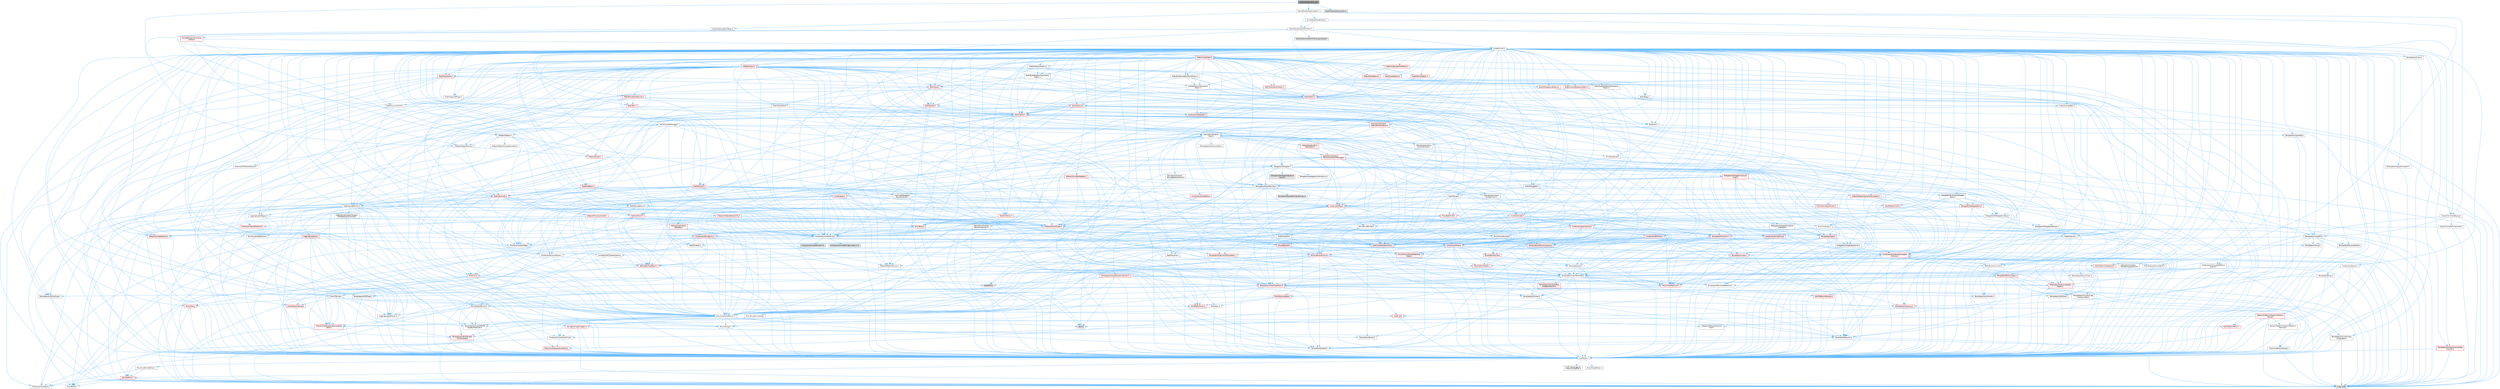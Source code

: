 digraph "QuartzSubscription.cpp"
{
 // INTERACTIVE_SVG=YES
 // LATEX_PDF_SIZE
  bgcolor="transparent";
  edge [fontname=Helvetica,fontsize=10,labelfontname=Helvetica,labelfontsize=10];
  node [fontname=Helvetica,fontsize=10,shape=box,height=0.2,width=0.4];
  Node1 [id="Node000001",label="QuartzSubscription.cpp",height=0.2,width=0.4,color="gray40", fillcolor="grey60", style="filled", fontcolor="black",tooltip=" "];
  Node1 -> Node2 [id="edge1_Node000001_Node000002",color="steelblue1",style="solid",tooltip=" "];
  Node2 [id="Node000002",label="Sound/QuartzSubscription.h",height=0.2,width=0.4,color="grey40", fillcolor="white", style="filled",URL="$d3/dbd/QuartzSubscription_8h.html",tooltip=" "];
  Node2 -> Node3 [id="edge2_Node000002_Node000003",color="steelblue1",style="solid",tooltip=" "];
  Node3 [id="Node000003",label="QuartzSubscriptionToken.h",height=0.2,width=0.4,color="grey40", fillcolor="white", style="filled",URL="$d5/d80/QuartzSubscriptionToken_8h.html",tooltip=" "];
  Node3 -> Node4 [id="edge3_Node000003_Node000004",color="steelblue1",style="solid",tooltip=" "];
  Node4 [id="Node000004",label="Templates/SharedPointer.h",height=0.2,width=0.4,color="grey40", fillcolor="white", style="filled",URL="$d2/d17/SharedPointer_8h.html",tooltip=" "];
  Node4 -> Node5 [id="edge4_Node000004_Node000005",color="steelblue1",style="solid",tooltip=" "];
  Node5 [id="Node000005",label="CoreTypes.h",height=0.2,width=0.4,color="grey40", fillcolor="white", style="filled",URL="$dc/dec/CoreTypes_8h.html",tooltip=" "];
  Node5 -> Node6 [id="edge5_Node000005_Node000006",color="steelblue1",style="solid",tooltip=" "];
  Node6 [id="Node000006",label="HAL/Platform.h",height=0.2,width=0.4,color="red", fillcolor="#FFF0F0", style="filled",URL="$d9/dd0/Platform_8h.html",tooltip=" "];
  Node6 -> Node7 [id="edge6_Node000006_Node000007",color="steelblue1",style="solid",tooltip=" "];
  Node7 [id="Node000007",label="Misc/Build.h",height=0.2,width=0.4,color="grey40", fillcolor="white", style="filled",URL="$d3/dbb/Build_8h.html",tooltip=" "];
  Node6 -> Node9 [id="edge7_Node000006_Node000009",color="steelblue1",style="solid",tooltip=" "];
  Node9 [id="Node000009",label="type_traits",height=0.2,width=0.4,color="grey60", fillcolor="#E0E0E0", style="filled",tooltip=" "];
  Node6 -> Node10 [id="edge8_Node000006_Node000010",color="steelblue1",style="solid",tooltip=" "];
  Node10 [id="Node000010",label="PreprocessorHelpers.h",height=0.2,width=0.4,color="grey40", fillcolor="white", style="filled",URL="$db/ddb/PreprocessorHelpers_8h.html",tooltip=" "];
  Node5 -> Node16 [id="edge9_Node000005_Node000016",color="steelblue1",style="solid",tooltip=" "];
  Node16 [id="Node000016",label="ProfilingDebugging\l/UMemoryDefines.h",height=0.2,width=0.4,color="grey40", fillcolor="white", style="filled",URL="$d2/da2/UMemoryDefines_8h.html",tooltip=" "];
  Node5 -> Node17 [id="edge10_Node000005_Node000017",color="steelblue1",style="solid",tooltip=" "];
  Node17 [id="Node000017",label="Misc/CoreMiscDefines.h",height=0.2,width=0.4,color="grey40", fillcolor="white", style="filled",URL="$da/d38/CoreMiscDefines_8h.html",tooltip=" "];
  Node17 -> Node6 [id="edge11_Node000017_Node000006",color="steelblue1",style="solid",tooltip=" "];
  Node17 -> Node10 [id="edge12_Node000017_Node000010",color="steelblue1",style="solid",tooltip=" "];
  Node5 -> Node18 [id="edge13_Node000005_Node000018",color="steelblue1",style="solid",tooltip=" "];
  Node18 [id="Node000018",label="Misc/CoreDefines.h",height=0.2,width=0.4,color="grey40", fillcolor="white", style="filled",URL="$d3/dd2/CoreDefines_8h.html",tooltip=" "];
  Node4 -> Node19 [id="edge14_Node000004_Node000019",color="steelblue1",style="solid",tooltip=" "];
  Node19 [id="Node000019",label="Misc/IntrusiveUnsetOptional\lState.h",height=0.2,width=0.4,color="red", fillcolor="#FFF0F0", style="filled",URL="$d2/d0a/IntrusiveUnsetOptionalState_8h.html",tooltip=" "];
  Node4 -> Node21 [id="edge15_Node000004_Node000021",color="steelblue1",style="solid",tooltip=" "];
  Node21 [id="Node000021",label="Templates/PointerIsConvertible\lFromTo.h",height=0.2,width=0.4,color="red", fillcolor="#FFF0F0", style="filled",URL="$d6/d65/PointerIsConvertibleFromTo_8h.html",tooltip=" "];
  Node21 -> Node5 [id="edge16_Node000021_Node000005",color="steelblue1",style="solid",tooltip=" "];
  Node21 -> Node9 [id="edge17_Node000021_Node000009",color="steelblue1",style="solid",tooltip=" "];
  Node4 -> Node25 [id="edge18_Node000004_Node000025",color="steelblue1",style="solid",tooltip=" "];
  Node25 [id="Node000025",label="Misc/AssertionMacros.h",height=0.2,width=0.4,color="grey40", fillcolor="white", style="filled",URL="$d0/dfa/AssertionMacros_8h.html",tooltip=" "];
  Node25 -> Node5 [id="edge19_Node000025_Node000005",color="steelblue1",style="solid",tooltip=" "];
  Node25 -> Node6 [id="edge20_Node000025_Node000006",color="steelblue1",style="solid",tooltip=" "];
  Node25 -> Node26 [id="edge21_Node000025_Node000026",color="steelblue1",style="solid",tooltip=" "];
  Node26 [id="Node000026",label="HAL/PlatformMisc.h",height=0.2,width=0.4,color="red", fillcolor="#FFF0F0", style="filled",URL="$d0/df5/PlatformMisc_8h.html",tooltip=" "];
  Node26 -> Node5 [id="edge22_Node000026_Node000005",color="steelblue1",style="solid",tooltip=" "];
  Node25 -> Node10 [id="edge23_Node000025_Node000010",color="steelblue1",style="solid",tooltip=" "];
  Node25 -> Node61 [id="edge24_Node000025_Node000061",color="steelblue1",style="solid",tooltip=" "];
  Node61 [id="Node000061",label="Templates/EnableIf.h",height=0.2,width=0.4,color="grey40", fillcolor="white", style="filled",URL="$d7/d60/EnableIf_8h.html",tooltip=" "];
  Node61 -> Node5 [id="edge25_Node000061_Node000005",color="steelblue1",style="solid",tooltip=" "];
  Node25 -> Node62 [id="edge26_Node000025_Node000062",color="steelblue1",style="solid",tooltip=" "];
  Node62 [id="Node000062",label="Templates/IsArrayOrRefOf\lTypeByPredicate.h",height=0.2,width=0.4,color="grey40", fillcolor="white", style="filled",URL="$d6/da1/IsArrayOrRefOfTypeByPredicate_8h.html",tooltip=" "];
  Node62 -> Node5 [id="edge27_Node000062_Node000005",color="steelblue1",style="solid",tooltip=" "];
  Node25 -> Node63 [id="edge28_Node000025_Node000063",color="steelblue1",style="solid",tooltip=" "];
  Node63 [id="Node000063",label="Templates/IsValidVariadic\lFunctionArg.h",height=0.2,width=0.4,color="red", fillcolor="#FFF0F0", style="filled",URL="$d0/dc8/IsValidVariadicFunctionArg_8h.html",tooltip=" "];
  Node63 -> Node5 [id="edge29_Node000063_Node000005",color="steelblue1",style="solid",tooltip=" "];
  Node63 -> Node9 [id="edge30_Node000063_Node000009",color="steelblue1",style="solid",tooltip=" "];
  Node25 -> Node65 [id="edge31_Node000025_Node000065",color="steelblue1",style="solid",tooltip=" "];
  Node65 [id="Node000065",label="Traits/IsCharEncodingCompatible\lWith.h",height=0.2,width=0.4,color="red", fillcolor="#FFF0F0", style="filled",URL="$df/dd1/IsCharEncodingCompatibleWith_8h.html",tooltip=" "];
  Node65 -> Node9 [id="edge32_Node000065_Node000009",color="steelblue1",style="solid",tooltip=" "];
  Node25 -> Node67 [id="edge33_Node000025_Node000067",color="steelblue1",style="solid",tooltip=" "];
  Node67 [id="Node000067",label="Misc/VarArgs.h",height=0.2,width=0.4,color="grey40", fillcolor="white", style="filled",URL="$d5/d6f/VarArgs_8h.html",tooltip=" "];
  Node67 -> Node5 [id="edge34_Node000067_Node000005",color="steelblue1",style="solid",tooltip=" "];
  Node25 -> Node68 [id="edge35_Node000025_Node000068",color="steelblue1",style="solid",tooltip=" "];
  Node68 [id="Node000068",label="String/FormatStringSan.h",height=0.2,width=0.4,color="red", fillcolor="#FFF0F0", style="filled",URL="$d3/d8b/FormatStringSan_8h.html",tooltip=" "];
  Node68 -> Node9 [id="edge36_Node000068_Node000009",color="steelblue1",style="solid",tooltip=" "];
  Node68 -> Node5 [id="edge37_Node000068_Node000005",color="steelblue1",style="solid",tooltip=" "];
  Node68 -> Node69 [id="edge38_Node000068_Node000069",color="steelblue1",style="solid",tooltip=" "];
  Node69 [id="Node000069",label="Templates/Requires.h",height=0.2,width=0.4,color="grey40", fillcolor="white", style="filled",URL="$dc/d96/Requires_8h.html",tooltip=" "];
  Node69 -> Node61 [id="edge39_Node000069_Node000061",color="steelblue1",style="solid",tooltip=" "];
  Node69 -> Node9 [id="edge40_Node000069_Node000009",color="steelblue1",style="solid",tooltip=" "];
  Node68 -> Node70 [id="edge41_Node000068_Node000070",color="steelblue1",style="solid",tooltip=" "];
  Node70 [id="Node000070",label="Templates/Identity.h",height=0.2,width=0.4,color="grey40", fillcolor="white", style="filled",URL="$d0/dd5/Identity_8h.html",tooltip=" "];
  Node68 -> Node63 [id="edge42_Node000068_Node000063",color="steelblue1",style="solid",tooltip=" "];
  Node68 -> Node33 [id="edge43_Node000068_Node000033",color="steelblue1",style="solid",tooltip=" "];
  Node33 [id="Node000033",label="Containers/ContainersFwd.h",height=0.2,width=0.4,color="grey40", fillcolor="white", style="filled",URL="$d4/d0a/ContainersFwd_8h.html",tooltip=" "];
  Node33 -> Node6 [id="edge44_Node000033_Node000006",color="steelblue1",style="solid",tooltip=" "];
  Node33 -> Node5 [id="edge45_Node000033_Node000005",color="steelblue1",style="solid",tooltip=" "];
  Node33 -> Node31 [id="edge46_Node000033_Node000031",color="steelblue1",style="solid",tooltip=" "];
  Node31 [id="Node000031",label="Traits/IsContiguousContainer.h",height=0.2,width=0.4,color="red", fillcolor="#FFF0F0", style="filled",URL="$d5/d3c/IsContiguousContainer_8h.html",tooltip=" "];
  Node31 -> Node5 [id="edge47_Node000031_Node000005",color="steelblue1",style="solid",tooltip=" "];
  Node25 -> Node74 [id="edge48_Node000025_Node000074",color="steelblue1",style="solid",tooltip=" "];
  Node74 [id="Node000074",label="atomic",height=0.2,width=0.4,color="grey60", fillcolor="#E0E0E0", style="filled",tooltip=" "];
  Node4 -> Node75 [id="edge49_Node000004_Node000075",color="steelblue1",style="solid",tooltip=" "];
  Node75 [id="Node000075",label="HAL/UnrealMemory.h",height=0.2,width=0.4,color="red", fillcolor="#FFF0F0", style="filled",URL="$d9/d96/UnrealMemory_8h.html",tooltip=" "];
  Node75 -> Node5 [id="edge50_Node000075_Node000005",color="steelblue1",style="solid",tooltip=" "];
  Node75 -> Node79 [id="edge51_Node000075_Node000079",color="steelblue1",style="solid",tooltip=" "];
  Node79 [id="Node000079",label="HAL/MemoryBase.h",height=0.2,width=0.4,color="red", fillcolor="#FFF0F0", style="filled",URL="$d6/d9f/MemoryBase_8h.html",tooltip=" "];
  Node79 -> Node5 [id="edge52_Node000079_Node000005",color="steelblue1",style="solid",tooltip=" "];
  Node79 -> Node54 [id="edge53_Node000079_Node000054",color="steelblue1",style="solid",tooltip=" "];
  Node54 [id="Node000054",label="HAL/PlatformAtomics.h",height=0.2,width=0.4,color="red", fillcolor="#FFF0F0", style="filled",URL="$d3/d36/PlatformAtomics_8h.html",tooltip=" "];
  Node54 -> Node5 [id="edge54_Node000054_Node000005",color="steelblue1",style="solid",tooltip=" "];
  Node79 -> Node37 [id="edge55_Node000079_Node000037",color="steelblue1",style="solid",tooltip=" "];
  Node37 [id="Node000037",label="HAL/PlatformCrt.h",height=0.2,width=0.4,color="red", fillcolor="#FFF0F0", style="filled",URL="$d8/d75/PlatformCrt_8h.html",tooltip=" "];
  Node79 -> Node80 [id="edge56_Node000079_Node000080",color="steelblue1",style="solid",tooltip=" "];
  Node80 [id="Node000080",label="Misc/Exec.h",height=0.2,width=0.4,color="grey40", fillcolor="white", style="filled",URL="$de/ddb/Exec_8h.html",tooltip=" "];
  Node80 -> Node5 [id="edge57_Node000080_Node000005",color="steelblue1",style="solid",tooltip=" "];
  Node80 -> Node25 [id="edge58_Node000080_Node000025",color="steelblue1",style="solid",tooltip=" "];
  Node79 -> Node81 [id="edge59_Node000079_Node000081",color="steelblue1",style="solid",tooltip=" "];
  Node81 [id="Node000081",label="Misc/OutputDevice.h",height=0.2,width=0.4,color="grey40", fillcolor="white", style="filled",URL="$d7/d32/OutputDevice_8h.html",tooltip=" "];
  Node81 -> Node32 [id="edge60_Node000081_Node000032",color="steelblue1",style="solid",tooltip=" "];
  Node32 [id="Node000032",label="CoreFwd.h",height=0.2,width=0.4,color="red", fillcolor="#FFF0F0", style="filled",URL="$d1/d1e/CoreFwd_8h.html",tooltip=" "];
  Node32 -> Node5 [id="edge61_Node000032_Node000005",color="steelblue1",style="solid",tooltip=" "];
  Node32 -> Node33 [id="edge62_Node000032_Node000033",color="steelblue1",style="solid",tooltip=" "];
  Node32 -> Node35 [id="edge63_Node000032_Node000035",color="steelblue1",style="solid",tooltip=" "];
  Node35 [id="Node000035",label="UObject/UObjectHierarchy\lFwd.h",height=0.2,width=0.4,color="grey40", fillcolor="white", style="filled",URL="$d3/d13/UObjectHierarchyFwd_8h.html",tooltip=" "];
  Node81 -> Node5 [id="edge64_Node000081_Node000005",color="steelblue1",style="solid",tooltip=" "];
  Node81 -> Node82 [id="edge65_Node000081_Node000082",color="steelblue1",style="solid",tooltip=" "];
  Node82 [id="Node000082",label="Logging/LogVerbosity.h",height=0.2,width=0.4,color="grey40", fillcolor="white", style="filled",URL="$d2/d8f/LogVerbosity_8h.html",tooltip=" "];
  Node82 -> Node5 [id="edge66_Node000082_Node000005",color="steelblue1",style="solid",tooltip=" "];
  Node81 -> Node67 [id="edge67_Node000081_Node000067",color="steelblue1",style="solid",tooltip=" "];
  Node81 -> Node62 [id="edge68_Node000081_Node000062",color="steelblue1",style="solid",tooltip=" "];
  Node81 -> Node63 [id="edge69_Node000081_Node000063",color="steelblue1",style="solid",tooltip=" "];
  Node81 -> Node65 [id="edge70_Node000081_Node000065",color="steelblue1",style="solid",tooltip=" "];
  Node75 -> Node92 [id="edge71_Node000075_Node000092",color="steelblue1",style="solid",tooltip=" "];
  Node92 [id="Node000092",label="HAL/PlatformMemory.h",height=0.2,width=0.4,color="red", fillcolor="#FFF0F0", style="filled",URL="$de/d68/PlatformMemory_8h.html",tooltip=" "];
  Node92 -> Node5 [id="edge72_Node000092_Node000005",color="steelblue1",style="solid",tooltip=" "];
  Node75 -> Node95 [id="edge73_Node000075_Node000095",color="steelblue1",style="solid",tooltip=" "];
  Node95 [id="Node000095",label="Templates/IsPointer.h",height=0.2,width=0.4,color="grey40", fillcolor="white", style="filled",URL="$d7/d05/IsPointer_8h.html",tooltip=" "];
  Node95 -> Node5 [id="edge74_Node000095_Node000005",color="steelblue1",style="solid",tooltip=" "];
  Node4 -> Node96 [id="edge75_Node000004_Node000096",color="steelblue1",style="solid",tooltip=" "];
  Node96 [id="Node000096",label="Containers/Array.h",height=0.2,width=0.4,color="red", fillcolor="#FFF0F0", style="filled",URL="$df/dd0/Array_8h.html",tooltip=" "];
  Node96 -> Node5 [id="edge76_Node000096_Node000005",color="steelblue1",style="solid",tooltip=" "];
  Node96 -> Node25 [id="edge77_Node000096_Node000025",color="steelblue1",style="solid",tooltip=" "];
  Node96 -> Node19 [id="edge78_Node000096_Node000019",color="steelblue1",style="solid",tooltip=" "];
  Node96 -> Node75 [id="edge79_Node000096_Node000075",color="steelblue1",style="solid",tooltip=" "];
  Node96 -> Node99 [id="edge80_Node000096_Node000099",color="steelblue1",style="solid",tooltip=" "];
  Node99 [id="Node000099",label="Templates/UnrealTypeTraits.h",height=0.2,width=0.4,color="red", fillcolor="#FFF0F0", style="filled",URL="$d2/d2d/UnrealTypeTraits_8h.html",tooltip=" "];
  Node99 -> Node5 [id="edge81_Node000099_Node000005",color="steelblue1",style="solid",tooltip=" "];
  Node99 -> Node95 [id="edge82_Node000099_Node000095",color="steelblue1",style="solid",tooltip=" "];
  Node99 -> Node25 [id="edge83_Node000099_Node000025",color="steelblue1",style="solid",tooltip=" "];
  Node99 -> Node88 [id="edge84_Node000099_Node000088",color="steelblue1",style="solid",tooltip=" "];
  Node88 [id="Node000088",label="Templates/AndOrNot.h",height=0.2,width=0.4,color="grey40", fillcolor="white", style="filled",URL="$db/d0a/AndOrNot_8h.html",tooltip=" "];
  Node88 -> Node5 [id="edge85_Node000088_Node000005",color="steelblue1",style="solid",tooltip=" "];
  Node99 -> Node61 [id="edge86_Node000099_Node000061",color="steelblue1",style="solid",tooltip=" "];
  Node99 -> Node100 [id="edge87_Node000099_Node000100",color="steelblue1",style="solid",tooltip=" "];
  Node100 [id="Node000100",label="Templates/IsArithmetic.h",height=0.2,width=0.4,color="grey40", fillcolor="white", style="filled",URL="$d2/d5d/IsArithmetic_8h.html",tooltip=" "];
  Node100 -> Node5 [id="edge88_Node000100_Node000005",color="steelblue1",style="solid",tooltip=" "];
  Node99 -> Node102 [id="edge89_Node000099_Node000102",color="steelblue1",style="solid",tooltip=" "];
  Node102 [id="Node000102",label="Templates/IsPODType.h",height=0.2,width=0.4,color="grey40", fillcolor="white", style="filled",URL="$d7/db1/IsPODType_8h.html",tooltip=" "];
  Node102 -> Node5 [id="edge90_Node000102_Node000005",color="steelblue1",style="solid",tooltip=" "];
  Node99 -> Node103 [id="edge91_Node000099_Node000103",color="steelblue1",style="solid",tooltip=" "];
  Node103 [id="Node000103",label="Templates/IsUECoreType.h",height=0.2,width=0.4,color="grey40", fillcolor="white", style="filled",URL="$d1/db8/IsUECoreType_8h.html",tooltip=" "];
  Node103 -> Node5 [id="edge92_Node000103_Node000005",color="steelblue1",style="solid",tooltip=" "];
  Node103 -> Node9 [id="edge93_Node000103_Node000009",color="steelblue1",style="solid",tooltip=" "];
  Node99 -> Node89 [id="edge94_Node000099_Node000089",color="steelblue1",style="solid",tooltip=" "];
  Node89 [id="Node000089",label="Templates/IsTriviallyCopy\lConstructible.h",height=0.2,width=0.4,color="grey40", fillcolor="white", style="filled",URL="$d3/d78/IsTriviallyCopyConstructible_8h.html",tooltip=" "];
  Node89 -> Node5 [id="edge95_Node000089_Node000005",color="steelblue1",style="solid",tooltip=" "];
  Node89 -> Node9 [id="edge96_Node000089_Node000009",color="steelblue1",style="solid",tooltip=" "];
  Node96 -> Node104 [id="edge97_Node000096_Node000104",color="steelblue1",style="solid",tooltip=" "];
  Node104 [id="Node000104",label="Templates/UnrealTemplate.h",height=0.2,width=0.4,color="grey40", fillcolor="white", style="filled",URL="$d4/d24/UnrealTemplate_8h.html",tooltip=" "];
  Node104 -> Node5 [id="edge98_Node000104_Node000005",color="steelblue1",style="solid",tooltip=" "];
  Node104 -> Node95 [id="edge99_Node000104_Node000095",color="steelblue1",style="solid",tooltip=" "];
  Node104 -> Node75 [id="edge100_Node000104_Node000075",color="steelblue1",style="solid",tooltip=" "];
  Node104 -> Node105 [id="edge101_Node000104_Node000105",color="steelblue1",style="solid",tooltip=" "];
  Node105 [id="Node000105",label="Templates/CopyQualifiers\lAndRefsFromTo.h",height=0.2,width=0.4,color="red", fillcolor="#FFF0F0", style="filled",URL="$d3/db3/CopyQualifiersAndRefsFromTo_8h.html",tooltip=" "];
  Node104 -> Node99 [id="edge102_Node000104_Node000099",color="steelblue1",style="solid",tooltip=" "];
  Node104 -> Node106 [id="edge103_Node000104_Node000106",color="steelblue1",style="solid",tooltip=" "];
  Node106 [id="Node000106",label="Templates/RemoveReference.h",height=0.2,width=0.4,color="grey40", fillcolor="white", style="filled",URL="$da/dbe/RemoveReference_8h.html",tooltip=" "];
  Node106 -> Node5 [id="edge104_Node000106_Node000005",color="steelblue1",style="solid",tooltip=" "];
  Node104 -> Node69 [id="edge105_Node000104_Node000069",color="steelblue1",style="solid",tooltip=" "];
  Node104 -> Node107 [id="edge106_Node000104_Node000107",color="steelblue1",style="solid",tooltip=" "];
  Node107 [id="Node000107",label="Templates/TypeCompatible\lBytes.h",height=0.2,width=0.4,color="red", fillcolor="#FFF0F0", style="filled",URL="$df/d0a/TypeCompatibleBytes_8h.html",tooltip=" "];
  Node107 -> Node5 [id="edge107_Node000107_Node000005",color="steelblue1",style="solid",tooltip=" "];
  Node107 -> Node9 [id="edge108_Node000107_Node000009",color="steelblue1",style="solid",tooltip=" "];
  Node104 -> Node70 [id="edge109_Node000104_Node000070",color="steelblue1",style="solid",tooltip=" "];
  Node104 -> Node31 [id="edge110_Node000104_Node000031",color="steelblue1",style="solid",tooltip=" "];
  Node104 -> Node108 [id="edge111_Node000104_Node000108",color="steelblue1",style="solid",tooltip=" "];
  Node108 [id="Node000108",label="Traits/UseBitwiseSwap.h",height=0.2,width=0.4,color="grey40", fillcolor="white", style="filled",URL="$db/df3/UseBitwiseSwap_8h.html",tooltip=" "];
  Node108 -> Node5 [id="edge112_Node000108_Node000005",color="steelblue1",style="solid",tooltip=" "];
  Node108 -> Node9 [id="edge113_Node000108_Node000009",color="steelblue1",style="solid",tooltip=" "];
  Node104 -> Node9 [id="edge114_Node000104_Node000009",color="steelblue1",style="solid",tooltip=" "];
  Node96 -> Node110 [id="edge115_Node000096_Node000110",color="steelblue1",style="solid",tooltip=" "];
  Node110 [id="Node000110",label="Containers/ContainerAllocation\lPolicies.h",height=0.2,width=0.4,color="red", fillcolor="#FFF0F0", style="filled",URL="$d7/dff/ContainerAllocationPolicies_8h.html",tooltip=" "];
  Node110 -> Node5 [id="edge116_Node000110_Node000005",color="steelblue1",style="solid",tooltip=" "];
  Node110 -> Node110 [id="edge117_Node000110_Node000110",color="steelblue1",style="solid",tooltip=" "];
  Node110 -> Node112 [id="edge118_Node000110_Node000112",color="steelblue1",style="solid",tooltip=" "];
  Node112 [id="Node000112",label="HAL/PlatformMath.h",height=0.2,width=0.4,color="red", fillcolor="#FFF0F0", style="filled",URL="$dc/d53/PlatformMath_8h.html",tooltip=" "];
  Node112 -> Node5 [id="edge119_Node000112_Node000005",color="steelblue1",style="solid",tooltip=" "];
  Node110 -> Node75 [id="edge120_Node000110_Node000075",color="steelblue1",style="solid",tooltip=" "];
  Node110 -> Node47 [id="edge121_Node000110_Node000047",color="steelblue1",style="solid",tooltip=" "];
  Node47 [id="Node000047",label="Math/NumericLimits.h",height=0.2,width=0.4,color="grey40", fillcolor="white", style="filled",URL="$df/d1b/NumericLimits_8h.html",tooltip=" "];
  Node47 -> Node5 [id="edge122_Node000047_Node000005",color="steelblue1",style="solid",tooltip=" "];
  Node110 -> Node25 [id="edge123_Node000110_Node000025",color="steelblue1",style="solid",tooltip=" "];
  Node110 -> Node121 [id="edge124_Node000110_Node000121",color="steelblue1",style="solid",tooltip=" "];
  Node121 [id="Node000121",label="Templates/MemoryOps.h",height=0.2,width=0.4,color="red", fillcolor="#FFF0F0", style="filled",URL="$db/dea/MemoryOps_8h.html",tooltip=" "];
  Node121 -> Node5 [id="edge125_Node000121_Node000005",color="steelblue1",style="solid",tooltip=" "];
  Node121 -> Node75 [id="edge126_Node000121_Node000075",color="steelblue1",style="solid",tooltip=" "];
  Node121 -> Node90 [id="edge127_Node000121_Node000090",color="steelblue1",style="solid",tooltip=" "];
  Node90 [id="Node000090",label="Templates/IsTriviallyCopy\lAssignable.h",height=0.2,width=0.4,color="grey40", fillcolor="white", style="filled",URL="$d2/df2/IsTriviallyCopyAssignable_8h.html",tooltip=" "];
  Node90 -> Node5 [id="edge128_Node000090_Node000005",color="steelblue1",style="solid",tooltip=" "];
  Node90 -> Node9 [id="edge129_Node000090_Node000009",color="steelblue1",style="solid",tooltip=" "];
  Node121 -> Node89 [id="edge130_Node000121_Node000089",color="steelblue1",style="solid",tooltip=" "];
  Node121 -> Node69 [id="edge131_Node000121_Node000069",color="steelblue1",style="solid",tooltip=" "];
  Node121 -> Node99 [id="edge132_Node000121_Node000099",color="steelblue1",style="solid",tooltip=" "];
  Node121 -> Node108 [id="edge133_Node000121_Node000108",color="steelblue1",style="solid",tooltip=" "];
  Node121 -> Node9 [id="edge134_Node000121_Node000009",color="steelblue1",style="solid",tooltip=" "];
  Node110 -> Node107 [id="edge135_Node000110_Node000107",color="steelblue1",style="solid",tooltip=" "];
  Node110 -> Node9 [id="edge136_Node000110_Node000009",color="steelblue1",style="solid",tooltip=" "];
  Node96 -> Node123 [id="edge137_Node000096_Node000123",color="steelblue1",style="solid",tooltip=" "];
  Node123 [id="Node000123",label="Serialization/Archive.h",height=0.2,width=0.4,color="red", fillcolor="#FFF0F0", style="filled",URL="$d7/d3b/Archive_8h.html",tooltip=" "];
  Node123 -> Node32 [id="edge138_Node000123_Node000032",color="steelblue1",style="solid",tooltip=" "];
  Node123 -> Node5 [id="edge139_Node000123_Node000005",color="steelblue1",style="solid",tooltip=" "];
  Node123 -> Node124 [id="edge140_Node000123_Node000124",color="steelblue1",style="solid",tooltip=" "];
  Node124 [id="Node000124",label="HAL/PlatformProperties.h",height=0.2,width=0.4,color="red", fillcolor="#FFF0F0", style="filled",URL="$d9/db0/PlatformProperties_8h.html",tooltip=" "];
  Node124 -> Node5 [id="edge141_Node000124_Node000005",color="steelblue1",style="solid",tooltip=" "];
  Node123 -> Node127 [id="edge142_Node000123_Node000127",color="steelblue1",style="solid",tooltip=" "];
  Node127 [id="Node000127",label="Internationalization\l/TextNamespaceFwd.h",height=0.2,width=0.4,color="grey40", fillcolor="white", style="filled",URL="$d8/d97/TextNamespaceFwd_8h.html",tooltip=" "];
  Node127 -> Node5 [id="edge143_Node000127_Node000005",color="steelblue1",style="solid",tooltip=" "];
  Node123 -> Node25 [id="edge144_Node000123_Node000025",color="steelblue1",style="solid",tooltip=" "];
  Node123 -> Node7 [id="edge145_Node000123_Node000007",color="steelblue1",style="solid",tooltip=" "];
  Node123 -> Node128 [id="edge146_Node000123_Node000128",color="steelblue1",style="solid",tooltip=" "];
  Node128 [id="Node000128",label="Misc/EngineVersionBase.h",height=0.2,width=0.4,color="grey40", fillcolor="white", style="filled",URL="$d5/d2b/EngineVersionBase_8h.html",tooltip=" "];
  Node128 -> Node5 [id="edge147_Node000128_Node000005",color="steelblue1",style="solid",tooltip=" "];
  Node123 -> Node67 [id="edge148_Node000123_Node000067",color="steelblue1",style="solid",tooltip=" "];
  Node123 -> Node61 [id="edge149_Node000123_Node000061",color="steelblue1",style="solid",tooltip=" "];
  Node123 -> Node62 [id="edge150_Node000123_Node000062",color="steelblue1",style="solid",tooltip=" "];
  Node123 -> Node131 [id="edge151_Node000123_Node000131",color="steelblue1",style="solid",tooltip=" "];
  Node131 [id="Node000131",label="Templates/IsEnumClass.h",height=0.2,width=0.4,color="grey40", fillcolor="white", style="filled",URL="$d7/d15/IsEnumClass_8h.html",tooltip=" "];
  Node131 -> Node5 [id="edge152_Node000131_Node000005",color="steelblue1",style="solid",tooltip=" "];
  Node131 -> Node88 [id="edge153_Node000131_Node000088",color="steelblue1",style="solid",tooltip=" "];
  Node123 -> Node63 [id="edge154_Node000123_Node000063",color="steelblue1",style="solid",tooltip=" "];
  Node123 -> Node104 [id="edge155_Node000123_Node000104",color="steelblue1",style="solid",tooltip=" "];
  Node123 -> Node65 [id="edge156_Node000123_Node000065",color="steelblue1",style="solid",tooltip=" "];
  Node123 -> Node132 [id="edge157_Node000123_Node000132",color="steelblue1",style="solid",tooltip=" "];
  Node132 [id="Node000132",label="UObject/ObjectVersion.h",height=0.2,width=0.4,color="grey40", fillcolor="white", style="filled",URL="$da/d63/ObjectVersion_8h.html",tooltip=" "];
  Node132 -> Node5 [id="edge158_Node000132_Node000005",color="steelblue1",style="solid",tooltip=" "];
  Node96 -> Node160 [id="edge159_Node000096_Node000160",color="steelblue1",style="solid",tooltip=" "];
  Node160 [id="Node000160",label="Concepts/GetTypeHashable.h",height=0.2,width=0.4,color="grey40", fillcolor="white", style="filled",URL="$d3/da2/GetTypeHashable_8h.html",tooltip=" "];
  Node160 -> Node5 [id="edge160_Node000160_Node000005",color="steelblue1",style="solid",tooltip=" "];
  Node160 -> Node138 [id="edge161_Node000160_Node000138",color="steelblue1",style="solid",tooltip=" "];
  Node138 [id="Node000138",label="Templates/TypeHash.h",height=0.2,width=0.4,color="red", fillcolor="#FFF0F0", style="filled",URL="$d1/d62/TypeHash_8h.html",tooltip=" "];
  Node138 -> Node5 [id="edge162_Node000138_Node000005",color="steelblue1",style="solid",tooltip=" "];
  Node138 -> Node69 [id="edge163_Node000138_Node000069",color="steelblue1",style="solid",tooltip=" "];
  Node138 -> Node139 [id="edge164_Node000138_Node000139",color="steelblue1",style="solid",tooltip=" "];
  Node139 [id="Node000139",label="Misc/Crc.h",height=0.2,width=0.4,color="red", fillcolor="#FFF0F0", style="filled",URL="$d4/dd2/Crc_8h.html",tooltip=" "];
  Node139 -> Node5 [id="edge165_Node000139_Node000005",color="steelblue1",style="solid",tooltip=" "];
  Node139 -> Node77 [id="edge166_Node000139_Node000077",color="steelblue1",style="solid",tooltip=" "];
  Node77 [id="Node000077",label="HAL/PlatformString.h",height=0.2,width=0.4,color="red", fillcolor="#FFF0F0", style="filled",URL="$db/db5/PlatformString_8h.html",tooltip=" "];
  Node77 -> Node5 [id="edge167_Node000077_Node000005",color="steelblue1",style="solid",tooltip=" "];
  Node139 -> Node25 [id="edge168_Node000139_Node000025",color="steelblue1",style="solid",tooltip=" "];
  Node139 -> Node140 [id="edge169_Node000139_Node000140",color="steelblue1",style="solid",tooltip=" "];
  Node140 [id="Node000140",label="Misc/CString.h",height=0.2,width=0.4,color="grey40", fillcolor="white", style="filled",URL="$d2/d49/CString_8h.html",tooltip=" "];
  Node140 -> Node5 [id="edge170_Node000140_Node000005",color="steelblue1",style="solid",tooltip=" "];
  Node140 -> Node37 [id="edge171_Node000140_Node000037",color="steelblue1",style="solid",tooltip=" "];
  Node140 -> Node77 [id="edge172_Node000140_Node000077",color="steelblue1",style="solid",tooltip=" "];
  Node140 -> Node25 [id="edge173_Node000140_Node000025",color="steelblue1",style="solid",tooltip=" "];
  Node140 -> Node141 [id="edge174_Node000140_Node000141",color="steelblue1",style="solid",tooltip=" "];
  Node141 [id="Node000141",label="Misc/Char.h",height=0.2,width=0.4,color="red", fillcolor="#FFF0F0", style="filled",URL="$d0/d58/Char_8h.html",tooltip=" "];
  Node141 -> Node5 [id="edge175_Node000141_Node000005",color="steelblue1",style="solid",tooltip=" "];
  Node141 -> Node9 [id="edge176_Node000141_Node000009",color="steelblue1",style="solid",tooltip=" "];
  Node140 -> Node67 [id="edge177_Node000140_Node000067",color="steelblue1",style="solid",tooltip=" "];
  Node140 -> Node62 [id="edge178_Node000140_Node000062",color="steelblue1",style="solid",tooltip=" "];
  Node140 -> Node63 [id="edge179_Node000140_Node000063",color="steelblue1",style="solid",tooltip=" "];
  Node140 -> Node65 [id="edge180_Node000140_Node000065",color="steelblue1",style="solid",tooltip=" "];
  Node139 -> Node141 [id="edge181_Node000139_Node000141",color="steelblue1",style="solid",tooltip=" "];
  Node139 -> Node99 [id="edge182_Node000139_Node000099",color="steelblue1",style="solid",tooltip=" "];
  Node138 -> Node9 [id="edge183_Node000138_Node000009",color="steelblue1",style="solid",tooltip=" "];
  Node96 -> Node149 [id="edge184_Node000096_Node000149",color="steelblue1",style="solid",tooltip=" "];
  Node149 [id="Node000149",label="Templates/Invoke.h",height=0.2,width=0.4,color="red", fillcolor="#FFF0F0", style="filled",URL="$d7/deb/Invoke_8h.html",tooltip=" "];
  Node149 -> Node5 [id="edge185_Node000149_Node000005",color="steelblue1",style="solid",tooltip=" "];
  Node149 -> Node104 [id="edge186_Node000149_Node000104",color="steelblue1",style="solid",tooltip=" "];
  Node149 -> Node9 [id="edge187_Node000149_Node000009",color="steelblue1",style="solid",tooltip=" "];
  Node96 -> Node154 [id="edge188_Node000096_Node000154",color="steelblue1",style="solid",tooltip=" "];
  Node154 [id="Node000154",label="Templates/Less.h",height=0.2,width=0.4,color="grey40", fillcolor="white", style="filled",URL="$de/dc8/Less_8h.html",tooltip=" "];
  Node154 -> Node5 [id="edge189_Node000154_Node000005",color="steelblue1",style="solid",tooltip=" "];
  Node154 -> Node104 [id="edge190_Node000154_Node000104",color="steelblue1",style="solid",tooltip=" "];
  Node96 -> Node69 [id="edge191_Node000096_Node000069",color="steelblue1",style="solid",tooltip=" "];
  Node96 -> Node161 [id="edge192_Node000096_Node000161",color="steelblue1",style="solid",tooltip=" "];
  Node161 [id="Node000161",label="Templates/Sorting.h",height=0.2,width=0.4,color="red", fillcolor="#FFF0F0", style="filled",URL="$d3/d9e/Sorting_8h.html",tooltip=" "];
  Node161 -> Node5 [id="edge193_Node000161_Node000005",color="steelblue1",style="solid",tooltip=" "];
  Node161 -> Node112 [id="edge194_Node000161_Node000112",color="steelblue1",style="solid",tooltip=" "];
  Node161 -> Node154 [id="edge195_Node000161_Node000154",color="steelblue1",style="solid",tooltip=" "];
  Node96 -> Node165 [id="edge196_Node000096_Node000165",color="steelblue1",style="solid",tooltip=" "];
  Node165 [id="Node000165",label="Templates/AlignmentTemplates.h",height=0.2,width=0.4,color="red", fillcolor="#FFF0F0", style="filled",URL="$dd/d32/AlignmentTemplates_8h.html",tooltip=" "];
  Node165 -> Node5 [id="edge197_Node000165_Node000005",color="steelblue1",style="solid",tooltip=" "];
  Node165 -> Node95 [id="edge198_Node000165_Node000095",color="steelblue1",style="solid",tooltip=" "];
  Node96 -> Node9 [id="edge199_Node000096_Node000009",color="steelblue1",style="solid",tooltip=" "];
  Node4 -> Node166 [id="edge200_Node000004_Node000166",color="steelblue1",style="solid",tooltip=" "];
  Node166 [id="Node000166",label="Containers/Map.h",height=0.2,width=0.4,color="red", fillcolor="#FFF0F0", style="filled",URL="$df/d79/Map_8h.html",tooltip=" "];
  Node166 -> Node5 [id="edge201_Node000166_Node000005",color="steelblue1",style="solid",tooltip=" "];
  Node166 -> Node167 [id="edge202_Node000166_Node000167",color="steelblue1",style="solid",tooltip=" "];
  Node167 [id="Node000167",label="Algo/Reverse.h",height=0.2,width=0.4,color="grey40", fillcolor="white", style="filled",URL="$d5/d93/Reverse_8h.html",tooltip=" "];
  Node167 -> Node5 [id="edge203_Node000167_Node000005",color="steelblue1",style="solid",tooltip=" "];
  Node167 -> Node104 [id="edge204_Node000167_Node000104",color="steelblue1",style="solid",tooltip=" "];
  Node166 -> Node168 [id="edge205_Node000166_Node000168",color="steelblue1",style="solid",tooltip=" "];
  Node168 [id="Node000168",label="Containers/Set.h",height=0.2,width=0.4,color="red", fillcolor="#FFF0F0", style="filled",URL="$d4/d45/Set_8h.html",tooltip=" "];
  Node168 -> Node110 [id="edge206_Node000168_Node000110",color="steelblue1",style="solid",tooltip=" "];
  Node168 -> Node170 [id="edge207_Node000168_Node000170",color="steelblue1",style="solid",tooltip=" "];
  Node170 [id="Node000170",label="Containers/SparseArray.h",height=0.2,width=0.4,color="red", fillcolor="#FFF0F0", style="filled",URL="$d5/dbf/SparseArray_8h.html",tooltip=" "];
  Node170 -> Node5 [id="edge208_Node000170_Node000005",color="steelblue1",style="solid",tooltip=" "];
  Node170 -> Node25 [id="edge209_Node000170_Node000025",color="steelblue1",style="solid",tooltip=" "];
  Node170 -> Node75 [id="edge210_Node000170_Node000075",color="steelblue1",style="solid",tooltip=" "];
  Node170 -> Node99 [id="edge211_Node000170_Node000099",color="steelblue1",style="solid",tooltip=" "];
  Node170 -> Node104 [id="edge212_Node000170_Node000104",color="steelblue1",style="solid",tooltip=" "];
  Node170 -> Node110 [id="edge213_Node000170_Node000110",color="steelblue1",style="solid",tooltip=" "];
  Node170 -> Node154 [id="edge214_Node000170_Node000154",color="steelblue1",style="solid",tooltip=" "];
  Node170 -> Node96 [id="edge215_Node000170_Node000096",color="steelblue1",style="solid",tooltip=" "];
  Node170 -> Node164 [id="edge216_Node000170_Node000164",color="steelblue1",style="solid",tooltip=" "];
  Node164 [id="Node000164",label="Math/UnrealMathUtility.h",height=0.2,width=0.4,color="red", fillcolor="#FFF0F0", style="filled",URL="$db/db8/UnrealMathUtility_8h.html",tooltip=" "];
  Node164 -> Node5 [id="edge217_Node000164_Node000005",color="steelblue1",style="solid",tooltip=" "];
  Node164 -> Node25 [id="edge218_Node000164_Node000025",color="steelblue1",style="solid",tooltip=" "];
  Node164 -> Node112 [id="edge219_Node000164_Node000112",color="steelblue1",style="solid",tooltip=" "];
  Node164 -> Node70 [id="edge220_Node000164_Node000070",color="steelblue1",style="solid",tooltip=" "];
  Node164 -> Node69 [id="edge221_Node000164_Node000069",color="steelblue1",style="solid",tooltip=" "];
  Node170 -> Node171 [id="edge222_Node000170_Node000171",color="steelblue1",style="solid",tooltip=" "];
  Node171 [id="Node000171",label="Containers/ScriptArray.h",height=0.2,width=0.4,color="red", fillcolor="#FFF0F0", style="filled",URL="$dc/daf/ScriptArray_8h.html",tooltip=" "];
  Node171 -> Node5 [id="edge223_Node000171_Node000005",color="steelblue1",style="solid",tooltip=" "];
  Node171 -> Node25 [id="edge224_Node000171_Node000025",color="steelblue1",style="solid",tooltip=" "];
  Node171 -> Node75 [id="edge225_Node000171_Node000075",color="steelblue1",style="solid",tooltip=" "];
  Node171 -> Node110 [id="edge226_Node000171_Node000110",color="steelblue1",style="solid",tooltip=" "];
  Node171 -> Node96 [id="edge227_Node000171_Node000096",color="steelblue1",style="solid",tooltip=" "];
  Node170 -> Node172 [id="edge228_Node000170_Node000172",color="steelblue1",style="solid",tooltip=" "];
  Node172 [id="Node000172",label="Containers/BitArray.h",height=0.2,width=0.4,color="red", fillcolor="#FFF0F0", style="filled",URL="$d1/de4/BitArray_8h.html",tooltip=" "];
  Node172 -> Node110 [id="edge229_Node000172_Node000110",color="steelblue1",style="solid",tooltip=" "];
  Node172 -> Node5 [id="edge230_Node000172_Node000005",color="steelblue1",style="solid",tooltip=" "];
  Node172 -> Node54 [id="edge231_Node000172_Node000054",color="steelblue1",style="solid",tooltip=" "];
  Node172 -> Node75 [id="edge232_Node000172_Node000075",color="steelblue1",style="solid",tooltip=" "];
  Node172 -> Node164 [id="edge233_Node000172_Node000164",color="steelblue1",style="solid",tooltip=" "];
  Node172 -> Node25 [id="edge234_Node000172_Node000025",color="steelblue1",style="solid",tooltip=" "];
  Node172 -> Node49 [id="edge235_Node000172_Node000049",color="steelblue1",style="solid",tooltip=" "];
  Node49 [id="Node000049",label="Misc/EnumClassFlags.h",height=0.2,width=0.4,color="grey40", fillcolor="white", style="filled",URL="$d8/de7/EnumClassFlags_8h.html",tooltip=" "];
  Node172 -> Node123 [id="edge236_Node000172_Node000123",color="steelblue1",style="solid",tooltip=" "];
  Node172 -> Node134 [id="edge237_Node000172_Node000134",color="steelblue1",style="solid",tooltip=" "];
  Node134 [id="Node000134",label="Serialization/MemoryLayout.h",height=0.2,width=0.4,color="red", fillcolor="#FFF0F0", style="filled",URL="$d7/d66/MemoryLayout_8h.html",tooltip=" "];
  Node134 -> Node137 [id="edge238_Node000134_Node000137",color="steelblue1",style="solid",tooltip=" "];
  Node137 [id="Node000137",label="Containers/EnumAsByte.h",height=0.2,width=0.4,color="grey40", fillcolor="white", style="filled",URL="$d6/d9a/EnumAsByte_8h.html",tooltip=" "];
  Node137 -> Node5 [id="edge239_Node000137_Node000005",color="steelblue1",style="solid",tooltip=" "];
  Node137 -> Node102 [id="edge240_Node000137_Node000102",color="steelblue1",style="solid",tooltip=" "];
  Node137 -> Node138 [id="edge241_Node000137_Node000138",color="steelblue1",style="solid",tooltip=" "];
  Node134 -> Node75 [id="edge242_Node000134_Node000075",color="steelblue1",style="solid",tooltip=" "];
  Node134 -> Node61 [id="edge243_Node000134_Node000061",color="steelblue1",style="solid",tooltip=" "];
  Node134 -> Node104 [id="edge244_Node000134_Node000104",color="steelblue1",style="solid",tooltip=" "];
  Node172 -> Node61 [id="edge245_Node000172_Node000061",color="steelblue1",style="solid",tooltip=" "];
  Node172 -> Node149 [id="edge246_Node000172_Node000149",color="steelblue1",style="solid",tooltip=" "];
  Node172 -> Node104 [id="edge247_Node000172_Node000104",color="steelblue1",style="solid",tooltip=" "];
  Node172 -> Node99 [id="edge248_Node000172_Node000099",color="steelblue1",style="solid",tooltip=" "];
  Node170 -> Node189 [id="edge249_Node000170_Node000189",color="steelblue1",style="solid",tooltip=" "];
  Node189 [id="Node000189",label="Containers/UnrealString.h",height=0.2,width=0.4,color="grey40", fillcolor="white", style="filled",URL="$d5/dba/UnrealString_8h.html",tooltip=" "];
  Node189 -> Node190 [id="edge250_Node000189_Node000190",color="steelblue1",style="solid",tooltip=" "];
  Node190 [id="Node000190",label="Containers/UnrealStringIncludes.h.inl",height=0.2,width=0.4,color="grey60", fillcolor="#E0E0E0", style="filled",tooltip=" "];
  Node189 -> Node191 [id="edge251_Node000189_Node000191",color="steelblue1",style="solid",tooltip=" "];
  Node191 [id="Node000191",label="Containers/UnrealString.h.inl",height=0.2,width=0.4,color="grey60", fillcolor="#E0E0E0", style="filled",tooltip=" "];
  Node189 -> Node192 [id="edge252_Node000189_Node000192",color="steelblue1",style="solid",tooltip=" "];
  Node192 [id="Node000192",label="Misc/StringFormatArg.h",height=0.2,width=0.4,color="grey40", fillcolor="white", style="filled",URL="$d2/d16/StringFormatArg_8h.html",tooltip=" "];
  Node192 -> Node33 [id="edge253_Node000192_Node000033",color="steelblue1",style="solid",tooltip=" "];
  Node170 -> Node19 [id="edge254_Node000170_Node000019",color="steelblue1",style="solid",tooltip=" "];
  Node168 -> Node33 [id="edge255_Node000168_Node000033",color="steelblue1",style="solid",tooltip=" "];
  Node168 -> Node164 [id="edge256_Node000168_Node000164",color="steelblue1",style="solid",tooltip=" "];
  Node168 -> Node25 [id="edge257_Node000168_Node000025",color="steelblue1",style="solid",tooltip=" "];
  Node168 -> Node193 [id="edge258_Node000168_Node000193",color="steelblue1",style="solid",tooltip=" "];
  Node193 [id="Node000193",label="Misc/StructBuilder.h",height=0.2,width=0.4,color="grey40", fillcolor="white", style="filled",URL="$d9/db3/StructBuilder_8h.html",tooltip=" "];
  Node193 -> Node5 [id="edge259_Node000193_Node000005",color="steelblue1",style="solid",tooltip=" "];
  Node193 -> Node164 [id="edge260_Node000193_Node000164",color="steelblue1",style="solid",tooltip=" "];
  Node193 -> Node165 [id="edge261_Node000193_Node000165",color="steelblue1",style="solid",tooltip=" "];
  Node168 -> Node194 [id="edge262_Node000168_Node000194",color="steelblue1",style="solid",tooltip=" "];
  Node194 [id="Node000194",label="Templates/Function.h",height=0.2,width=0.4,color="red", fillcolor="#FFF0F0", style="filled",URL="$df/df5/Function_8h.html",tooltip=" "];
  Node194 -> Node5 [id="edge263_Node000194_Node000005",color="steelblue1",style="solid",tooltip=" "];
  Node194 -> Node25 [id="edge264_Node000194_Node000025",color="steelblue1",style="solid",tooltip=" "];
  Node194 -> Node19 [id="edge265_Node000194_Node000019",color="steelblue1",style="solid",tooltip=" "];
  Node194 -> Node75 [id="edge266_Node000194_Node000075",color="steelblue1",style="solid",tooltip=" "];
  Node194 -> Node99 [id="edge267_Node000194_Node000099",color="steelblue1",style="solid",tooltip=" "];
  Node194 -> Node149 [id="edge268_Node000194_Node000149",color="steelblue1",style="solid",tooltip=" "];
  Node194 -> Node104 [id="edge269_Node000194_Node000104",color="steelblue1",style="solid",tooltip=" "];
  Node194 -> Node69 [id="edge270_Node000194_Node000069",color="steelblue1",style="solid",tooltip=" "];
  Node194 -> Node164 [id="edge271_Node000194_Node000164",color="steelblue1",style="solid",tooltip=" "];
  Node194 -> Node9 [id="edge272_Node000194_Node000009",color="steelblue1",style="solid",tooltip=" "];
  Node168 -> Node161 [id="edge273_Node000168_Node000161",color="steelblue1",style="solid",tooltip=" "];
  Node168 -> Node138 [id="edge274_Node000168_Node000138",color="steelblue1",style="solid",tooltip=" "];
  Node168 -> Node104 [id="edge275_Node000168_Node000104",color="steelblue1",style="solid",tooltip=" "];
  Node168 -> Node9 [id="edge276_Node000168_Node000009",color="steelblue1",style="solid",tooltip=" "];
  Node166 -> Node189 [id="edge277_Node000166_Node000189",color="steelblue1",style="solid",tooltip=" "];
  Node166 -> Node25 [id="edge278_Node000166_Node000025",color="steelblue1",style="solid",tooltip=" "];
  Node166 -> Node193 [id="edge279_Node000166_Node000193",color="steelblue1",style="solid",tooltip=" "];
  Node166 -> Node194 [id="edge280_Node000166_Node000194",color="steelblue1",style="solid",tooltip=" "];
  Node166 -> Node161 [id="edge281_Node000166_Node000161",color="steelblue1",style="solid",tooltip=" "];
  Node166 -> Node197 [id="edge282_Node000166_Node000197",color="steelblue1",style="solid",tooltip=" "];
  Node197 [id="Node000197",label="Templates/Tuple.h",height=0.2,width=0.4,color="red", fillcolor="#FFF0F0", style="filled",URL="$d2/d4f/Tuple_8h.html",tooltip=" "];
  Node197 -> Node5 [id="edge283_Node000197_Node000005",color="steelblue1",style="solid",tooltip=" "];
  Node197 -> Node104 [id="edge284_Node000197_Node000104",color="steelblue1",style="solid",tooltip=" "];
  Node197 -> Node198 [id="edge285_Node000197_Node000198",color="steelblue1",style="solid",tooltip=" "];
  Node198 [id="Node000198",label="Delegates/IntegerSequence.h",height=0.2,width=0.4,color="grey40", fillcolor="white", style="filled",URL="$d2/dcc/IntegerSequence_8h.html",tooltip=" "];
  Node198 -> Node5 [id="edge286_Node000198_Node000005",color="steelblue1",style="solid",tooltip=" "];
  Node197 -> Node149 [id="edge287_Node000197_Node000149",color="steelblue1",style="solid",tooltip=" "];
  Node197 -> Node134 [id="edge288_Node000197_Node000134",color="steelblue1",style="solid",tooltip=" "];
  Node197 -> Node69 [id="edge289_Node000197_Node000069",color="steelblue1",style="solid",tooltip=" "];
  Node197 -> Node138 [id="edge290_Node000197_Node000138",color="steelblue1",style="solid",tooltip=" "];
  Node197 -> Node9 [id="edge291_Node000197_Node000009",color="steelblue1",style="solid",tooltip=" "];
  Node166 -> Node104 [id="edge292_Node000166_Node000104",color="steelblue1",style="solid",tooltip=" "];
  Node166 -> Node99 [id="edge293_Node000166_Node000099",color="steelblue1",style="solid",tooltip=" "];
  Node166 -> Node9 [id="edge294_Node000166_Node000009",color="steelblue1",style="solid",tooltip=" "];
  Node4 -> Node200 [id="edge295_Node000004_Node000200",color="steelblue1",style="solid",tooltip=" "];
  Node200 [id="Node000200",label="CoreGlobals.h",height=0.2,width=0.4,color="red", fillcolor="#FFF0F0", style="filled",URL="$d5/d8c/CoreGlobals_8h.html",tooltip=" "];
  Node200 -> Node189 [id="edge296_Node000200_Node000189",color="steelblue1",style="solid",tooltip=" "];
  Node200 -> Node5 [id="edge297_Node000200_Node000005",color="steelblue1",style="solid",tooltip=" "];
  Node200 -> Node201 [id="edge298_Node000200_Node000201",color="steelblue1",style="solid",tooltip=" "];
  Node201 [id="Node000201",label="HAL/PlatformTLS.h",height=0.2,width=0.4,color="red", fillcolor="#FFF0F0", style="filled",URL="$d0/def/PlatformTLS_8h.html",tooltip=" "];
  Node201 -> Node5 [id="edge299_Node000201_Node000005",color="steelblue1",style="solid",tooltip=" "];
  Node200 -> Node204 [id="edge300_Node000200_Node000204",color="steelblue1",style="solid",tooltip=" "];
  Node204 [id="Node000204",label="Logging/LogMacros.h",height=0.2,width=0.4,color="grey40", fillcolor="white", style="filled",URL="$d0/d16/LogMacros_8h.html",tooltip=" "];
  Node204 -> Node189 [id="edge301_Node000204_Node000189",color="steelblue1",style="solid",tooltip=" "];
  Node204 -> Node5 [id="edge302_Node000204_Node000005",color="steelblue1",style="solid",tooltip=" "];
  Node204 -> Node10 [id="edge303_Node000204_Node000010",color="steelblue1",style="solid",tooltip=" "];
  Node204 -> Node205 [id="edge304_Node000204_Node000205",color="steelblue1",style="solid",tooltip=" "];
  Node205 [id="Node000205",label="Logging/LogCategory.h",height=0.2,width=0.4,color="grey40", fillcolor="white", style="filled",URL="$d9/d36/LogCategory_8h.html",tooltip=" "];
  Node205 -> Node5 [id="edge305_Node000205_Node000005",color="steelblue1",style="solid",tooltip=" "];
  Node205 -> Node82 [id="edge306_Node000205_Node000082",color="steelblue1",style="solid",tooltip=" "];
  Node205 -> Node206 [id="edge307_Node000205_Node000206",color="steelblue1",style="solid",tooltip=" "];
  Node206 [id="Node000206",label="UObject/NameTypes.h",height=0.2,width=0.4,color="red", fillcolor="#FFF0F0", style="filled",URL="$d6/d35/NameTypes_8h.html",tooltip=" "];
  Node206 -> Node5 [id="edge308_Node000206_Node000005",color="steelblue1",style="solid",tooltip=" "];
  Node206 -> Node25 [id="edge309_Node000206_Node000025",color="steelblue1",style="solid",tooltip=" "];
  Node206 -> Node75 [id="edge310_Node000206_Node000075",color="steelblue1",style="solid",tooltip=" "];
  Node206 -> Node99 [id="edge311_Node000206_Node000099",color="steelblue1",style="solid",tooltip=" "];
  Node206 -> Node104 [id="edge312_Node000206_Node000104",color="steelblue1",style="solid",tooltip=" "];
  Node206 -> Node189 [id="edge313_Node000206_Node000189",color="steelblue1",style="solid",tooltip=" "];
  Node206 -> Node210 [id="edge314_Node000206_Node000210",color="steelblue1",style="solid",tooltip=" "];
  Node210 [id="Node000210",label="Containers/StringConv.h",height=0.2,width=0.4,color="red", fillcolor="#FFF0F0", style="filled",URL="$d3/ddf/StringConv_8h.html",tooltip=" "];
  Node210 -> Node5 [id="edge315_Node000210_Node000005",color="steelblue1",style="solid",tooltip=" "];
  Node210 -> Node25 [id="edge316_Node000210_Node000025",color="steelblue1",style="solid",tooltip=" "];
  Node210 -> Node110 [id="edge317_Node000210_Node000110",color="steelblue1",style="solid",tooltip=" "];
  Node210 -> Node96 [id="edge318_Node000210_Node000096",color="steelblue1",style="solid",tooltip=" "];
  Node210 -> Node140 [id="edge319_Node000210_Node000140",color="steelblue1",style="solid",tooltip=" "];
  Node210 -> Node186 [id="edge320_Node000210_Node000186",color="steelblue1",style="solid",tooltip=" "];
  Node186 [id="Node000186",label="Templates/IsArray.h",height=0.2,width=0.4,color="grey40", fillcolor="white", style="filled",URL="$d8/d8d/IsArray_8h.html",tooltip=" "];
  Node186 -> Node5 [id="edge321_Node000186_Node000005",color="steelblue1",style="solid",tooltip=" "];
  Node210 -> Node104 [id="edge322_Node000210_Node000104",color="steelblue1",style="solid",tooltip=" "];
  Node210 -> Node99 [id="edge323_Node000210_Node000099",color="steelblue1",style="solid",tooltip=" "];
  Node210 -> Node65 [id="edge324_Node000210_Node000065",color="steelblue1",style="solid",tooltip=" "];
  Node210 -> Node31 [id="edge325_Node000210_Node000031",color="steelblue1",style="solid",tooltip=" "];
  Node210 -> Node9 [id="edge326_Node000210_Node000009",color="steelblue1",style="solid",tooltip=" "];
  Node206 -> Node211 [id="edge327_Node000206_Node000211",color="steelblue1",style="solid",tooltip=" "];
  Node211 [id="Node000211",label="UObject/UnrealNames.h",height=0.2,width=0.4,color="red", fillcolor="#FFF0F0", style="filled",URL="$d8/db1/UnrealNames_8h.html",tooltip=" "];
  Node211 -> Node5 [id="edge328_Node000211_Node000005",color="steelblue1",style="solid",tooltip=" "];
  Node206 -> Node134 [id="edge329_Node000206_Node000134",color="steelblue1",style="solid",tooltip=" "];
  Node206 -> Node19 [id="edge330_Node000206_Node000019",color="steelblue1",style="solid",tooltip=" "];
  Node204 -> Node219 [id="edge331_Node000204_Node000219",color="steelblue1",style="solid",tooltip=" "];
  Node219 [id="Node000219",label="Logging/LogScopedCategory\lAndVerbosityOverride.h",height=0.2,width=0.4,color="grey40", fillcolor="white", style="filled",URL="$de/dba/LogScopedCategoryAndVerbosityOverride_8h.html",tooltip=" "];
  Node219 -> Node5 [id="edge332_Node000219_Node000005",color="steelblue1",style="solid",tooltip=" "];
  Node219 -> Node82 [id="edge333_Node000219_Node000082",color="steelblue1",style="solid",tooltip=" "];
  Node219 -> Node206 [id="edge334_Node000219_Node000206",color="steelblue1",style="solid",tooltip=" "];
  Node204 -> Node220 [id="edge335_Node000204_Node000220",color="steelblue1",style="solid",tooltip=" "];
  Node220 [id="Node000220",label="Logging/LogTrace.h",height=0.2,width=0.4,color="red", fillcolor="#FFF0F0", style="filled",URL="$d5/d91/LogTrace_8h.html",tooltip=" "];
  Node220 -> Node5 [id="edge336_Node000220_Node000005",color="steelblue1",style="solid",tooltip=" "];
  Node220 -> Node96 [id="edge337_Node000220_Node000096",color="steelblue1",style="solid",tooltip=" "];
  Node220 -> Node10 [id="edge338_Node000220_Node000010",color="steelblue1",style="solid",tooltip=" "];
  Node220 -> Node82 [id="edge339_Node000220_Node000082",color="steelblue1",style="solid",tooltip=" "];
  Node220 -> Node7 [id="edge340_Node000220_Node000007",color="steelblue1",style="solid",tooltip=" "];
  Node220 -> Node62 [id="edge341_Node000220_Node000062",color="steelblue1",style="solid",tooltip=" "];
  Node220 -> Node65 [id="edge342_Node000220_Node000065",color="steelblue1",style="solid",tooltip=" "];
  Node204 -> Node82 [id="edge343_Node000204_Node000082",color="steelblue1",style="solid",tooltip=" "];
  Node204 -> Node25 [id="edge344_Node000204_Node000025",color="steelblue1",style="solid",tooltip=" "];
  Node204 -> Node7 [id="edge345_Node000204_Node000007",color="steelblue1",style="solid",tooltip=" "];
  Node204 -> Node67 [id="edge346_Node000204_Node000067",color="steelblue1",style="solid",tooltip=" "];
  Node204 -> Node68 [id="edge347_Node000204_Node000068",color="steelblue1",style="solid",tooltip=" "];
  Node204 -> Node61 [id="edge348_Node000204_Node000061",color="steelblue1",style="solid",tooltip=" "];
  Node204 -> Node62 [id="edge349_Node000204_Node000062",color="steelblue1",style="solid",tooltip=" "];
  Node204 -> Node63 [id="edge350_Node000204_Node000063",color="steelblue1",style="solid",tooltip=" "];
  Node204 -> Node65 [id="edge351_Node000204_Node000065",color="steelblue1",style="solid",tooltip=" "];
  Node204 -> Node9 [id="edge352_Node000204_Node000009",color="steelblue1",style="solid",tooltip=" "];
  Node200 -> Node7 [id="edge353_Node000200_Node000007",color="steelblue1",style="solid",tooltip=" "];
  Node200 -> Node49 [id="edge354_Node000200_Node000049",color="steelblue1",style="solid",tooltip=" "];
  Node200 -> Node81 [id="edge355_Node000200_Node000081",color="steelblue1",style="solid",tooltip=" "];
  Node200 -> Node206 [id="edge356_Node000200_Node000206",color="steelblue1",style="solid",tooltip=" "];
  Node200 -> Node74 [id="edge357_Node000200_Node000074",color="steelblue1",style="solid",tooltip=" "];
  Node4 -> Node221 [id="edge358_Node000004_Node000221",color="steelblue1",style="solid",tooltip=" "];
  Node221 [id="Node000221",label="Templates/SharedPointerInternals.h",height=0.2,width=0.4,color="red", fillcolor="#FFF0F0", style="filled",URL="$de/d3a/SharedPointerInternals_8h.html",tooltip=" "];
  Node221 -> Node5 [id="edge359_Node000221_Node000005",color="steelblue1",style="solid",tooltip=" "];
  Node221 -> Node75 [id="edge360_Node000221_Node000075",color="steelblue1",style="solid",tooltip=" "];
  Node221 -> Node25 [id="edge361_Node000221_Node000025",color="steelblue1",style="solid",tooltip=" "];
  Node221 -> Node106 [id="edge362_Node000221_Node000106",color="steelblue1",style="solid",tooltip=" "];
  Node221 -> Node107 [id="edge363_Node000221_Node000107",color="steelblue1",style="solid",tooltip=" "];
  Node221 -> Node223 [id="edge364_Node000221_Node000223",color="steelblue1",style="solid",tooltip=" "];
  Node223 [id="Node000223",label="AutoRTFM.h",height=0.2,width=0.4,color="grey60", fillcolor="#E0E0E0", style="filled",tooltip=" "];
  Node221 -> Node74 [id="edge365_Node000221_Node000074",color="steelblue1",style="solid",tooltip=" "];
  Node221 -> Node9 [id="edge366_Node000221_Node000009",color="steelblue1",style="solid",tooltip=" "];
  Node4 -> Node224 [id="edge367_Node000004_Node000224",color="steelblue1",style="solid",tooltip=" "];
  Node224 [id="Node000224",label="Templates/SharedPointerTesting.inl",height=0.2,width=0.4,color="grey60", fillcolor="#E0E0E0", style="filled",tooltip=" "];
  Node2 -> Node225 [id="edge368_Node000002_Node000225",color="steelblue1",style="solid",tooltip=" "];
  Node225 [id="Node000225",label="Sound/QuartzInterfaces.h",height=0.2,width=0.4,color="grey40", fillcolor="white", style="filled",URL="$d5/d95/QuartzInterfaces_8h.html",tooltip=" "];
  Node225 -> Node226 [id="edge369_Node000225_Node000226",color="steelblue1",style="solid",tooltip=" "];
  Node226 [id="Node000226",label="QuartzQuantizationUtilities.h",height=0.2,width=0.4,color="grey40", fillcolor="white", style="filled",URL="$d6/dab/QuartzQuantizationUtilities_8h.html",tooltip=" "];
  Node226 -> Node227 [id="edge370_Node000226_Node000227",color="steelblue1",style="solid",tooltip=" "];
  Node227 [id="Node000227",label="CoreMinimal.h",height=0.2,width=0.4,color="grey40", fillcolor="white", style="filled",URL="$d7/d67/CoreMinimal_8h.html",tooltip=" "];
  Node227 -> Node5 [id="edge371_Node000227_Node000005",color="steelblue1",style="solid",tooltip=" "];
  Node227 -> Node32 [id="edge372_Node000227_Node000032",color="steelblue1",style="solid",tooltip=" "];
  Node227 -> Node35 [id="edge373_Node000227_Node000035",color="steelblue1",style="solid",tooltip=" "];
  Node227 -> Node33 [id="edge374_Node000227_Node000033",color="steelblue1",style="solid",tooltip=" "];
  Node227 -> Node67 [id="edge375_Node000227_Node000067",color="steelblue1",style="solid",tooltip=" "];
  Node227 -> Node82 [id="edge376_Node000227_Node000082",color="steelblue1",style="solid",tooltip=" "];
  Node227 -> Node81 [id="edge377_Node000227_Node000081",color="steelblue1",style="solid",tooltip=" "];
  Node227 -> Node37 [id="edge378_Node000227_Node000037",color="steelblue1",style="solid",tooltip=" "];
  Node227 -> Node26 [id="edge379_Node000227_Node000026",color="steelblue1",style="solid",tooltip=" "];
  Node227 -> Node25 [id="edge380_Node000227_Node000025",color="steelblue1",style="solid",tooltip=" "];
  Node227 -> Node95 [id="edge381_Node000227_Node000095",color="steelblue1",style="solid",tooltip=" "];
  Node227 -> Node92 [id="edge382_Node000227_Node000092",color="steelblue1",style="solid",tooltip=" "];
  Node227 -> Node54 [id="edge383_Node000227_Node000054",color="steelblue1",style="solid",tooltip=" "];
  Node227 -> Node80 [id="edge384_Node000227_Node000080",color="steelblue1",style="solid",tooltip=" "];
  Node227 -> Node79 [id="edge385_Node000227_Node000079",color="steelblue1",style="solid",tooltip=" "];
  Node227 -> Node75 [id="edge386_Node000227_Node000075",color="steelblue1",style="solid",tooltip=" "];
  Node227 -> Node100 [id="edge387_Node000227_Node000100",color="steelblue1",style="solid",tooltip=" "];
  Node227 -> Node88 [id="edge388_Node000227_Node000088",color="steelblue1",style="solid",tooltip=" "];
  Node227 -> Node102 [id="edge389_Node000227_Node000102",color="steelblue1",style="solid",tooltip=" "];
  Node227 -> Node103 [id="edge390_Node000227_Node000103",color="steelblue1",style="solid",tooltip=" "];
  Node227 -> Node89 [id="edge391_Node000227_Node000089",color="steelblue1",style="solid",tooltip=" "];
  Node227 -> Node99 [id="edge392_Node000227_Node000099",color="steelblue1",style="solid",tooltip=" "];
  Node227 -> Node61 [id="edge393_Node000227_Node000061",color="steelblue1",style="solid",tooltip=" "];
  Node227 -> Node106 [id="edge394_Node000227_Node000106",color="steelblue1",style="solid",tooltip=" "];
  Node227 -> Node228 [id="edge395_Node000227_Node000228",color="steelblue1",style="solid",tooltip=" "];
  Node228 [id="Node000228",label="Templates/IntegralConstant.h",height=0.2,width=0.4,color="grey40", fillcolor="white", style="filled",URL="$db/d1b/IntegralConstant_8h.html",tooltip=" "];
  Node228 -> Node5 [id="edge396_Node000228_Node000005",color="steelblue1",style="solid",tooltip=" "];
  Node227 -> Node229 [id="edge397_Node000227_Node000229",color="steelblue1",style="solid",tooltip=" "];
  Node229 [id="Node000229",label="Templates/IsClass.h",height=0.2,width=0.4,color="grey40", fillcolor="white", style="filled",URL="$db/dcb/IsClass_8h.html",tooltip=" "];
  Node229 -> Node5 [id="edge398_Node000229_Node000005",color="steelblue1",style="solid",tooltip=" "];
  Node227 -> Node107 [id="edge399_Node000227_Node000107",color="steelblue1",style="solid",tooltip=" "];
  Node227 -> Node31 [id="edge400_Node000227_Node000031",color="steelblue1",style="solid",tooltip=" "];
  Node227 -> Node104 [id="edge401_Node000227_Node000104",color="steelblue1",style="solid",tooltip=" "];
  Node227 -> Node47 [id="edge402_Node000227_Node000047",color="steelblue1",style="solid",tooltip=" "];
  Node227 -> Node112 [id="edge403_Node000227_Node000112",color="steelblue1",style="solid",tooltip=" "];
  Node227 -> Node90 [id="edge404_Node000227_Node000090",color="steelblue1",style="solid",tooltip=" "];
  Node227 -> Node121 [id="edge405_Node000227_Node000121",color="steelblue1",style="solid",tooltip=" "];
  Node227 -> Node110 [id="edge406_Node000227_Node000110",color="steelblue1",style="solid",tooltip=" "];
  Node227 -> Node131 [id="edge407_Node000227_Node000131",color="steelblue1",style="solid",tooltip=" "];
  Node227 -> Node124 [id="edge408_Node000227_Node000124",color="steelblue1",style="solid",tooltip=" "];
  Node227 -> Node128 [id="edge409_Node000227_Node000128",color="steelblue1",style="solid",tooltip=" "];
  Node227 -> Node127 [id="edge410_Node000227_Node000127",color="steelblue1",style="solid",tooltip=" "];
  Node227 -> Node123 [id="edge411_Node000227_Node000123",color="steelblue1",style="solid",tooltip=" "];
  Node227 -> Node154 [id="edge412_Node000227_Node000154",color="steelblue1",style="solid",tooltip=" "];
  Node227 -> Node161 [id="edge413_Node000227_Node000161",color="steelblue1",style="solid",tooltip=" "];
  Node227 -> Node141 [id="edge414_Node000227_Node000141",color="steelblue1",style="solid",tooltip=" "];
  Node227 -> Node230 [id="edge415_Node000227_Node000230",color="steelblue1",style="solid",tooltip=" "];
  Node230 [id="Node000230",label="GenericPlatform/GenericPlatform\lStricmp.h",height=0.2,width=0.4,color="grey40", fillcolor="white", style="filled",URL="$d2/d86/GenericPlatformStricmp_8h.html",tooltip=" "];
  Node230 -> Node5 [id="edge416_Node000230_Node000005",color="steelblue1",style="solid",tooltip=" "];
  Node227 -> Node231 [id="edge417_Node000227_Node000231",color="steelblue1",style="solid",tooltip=" "];
  Node231 [id="Node000231",label="GenericPlatform/GenericPlatform\lString.h",height=0.2,width=0.4,color="red", fillcolor="#FFF0F0", style="filled",URL="$dd/d20/GenericPlatformString_8h.html",tooltip=" "];
  Node231 -> Node5 [id="edge418_Node000231_Node000005",color="steelblue1",style="solid",tooltip=" "];
  Node231 -> Node230 [id="edge419_Node000231_Node000230",color="steelblue1",style="solid",tooltip=" "];
  Node231 -> Node61 [id="edge420_Node000231_Node000061",color="steelblue1",style="solid",tooltip=" "];
  Node231 -> Node65 [id="edge421_Node000231_Node000065",color="steelblue1",style="solid",tooltip=" "];
  Node231 -> Node9 [id="edge422_Node000231_Node000009",color="steelblue1",style="solid",tooltip=" "];
  Node227 -> Node77 [id="edge423_Node000227_Node000077",color="steelblue1",style="solid",tooltip=" "];
  Node227 -> Node140 [id="edge424_Node000227_Node000140",color="steelblue1",style="solid",tooltip=" "];
  Node227 -> Node139 [id="edge425_Node000227_Node000139",color="steelblue1",style="solid",tooltip=" "];
  Node227 -> Node164 [id="edge426_Node000227_Node000164",color="steelblue1",style="solid",tooltip=" "];
  Node227 -> Node189 [id="edge427_Node000227_Node000189",color="steelblue1",style="solid",tooltip=" "];
  Node227 -> Node96 [id="edge428_Node000227_Node000096",color="steelblue1",style="solid",tooltip=" "];
  Node227 -> Node232 [id="edge429_Node000227_Node000232",color="steelblue1",style="solid",tooltip=" "];
  Node232 [id="Node000232",label="Misc/FrameNumber.h",height=0.2,width=0.4,color="grey40", fillcolor="white", style="filled",URL="$dd/dbd/FrameNumber_8h.html",tooltip=" "];
  Node232 -> Node5 [id="edge430_Node000232_Node000005",color="steelblue1",style="solid",tooltip=" "];
  Node232 -> Node47 [id="edge431_Node000232_Node000047",color="steelblue1",style="solid",tooltip=" "];
  Node232 -> Node164 [id="edge432_Node000232_Node000164",color="steelblue1",style="solid",tooltip=" "];
  Node232 -> Node61 [id="edge433_Node000232_Node000061",color="steelblue1",style="solid",tooltip=" "];
  Node232 -> Node99 [id="edge434_Node000232_Node000099",color="steelblue1",style="solid",tooltip=" "];
  Node227 -> Node233 [id="edge435_Node000227_Node000233",color="steelblue1",style="solid",tooltip=" "];
  Node233 [id="Node000233",label="Misc/Timespan.h",height=0.2,width=0.4,color="grey40", fillcolor="white", style="filled",URL="$da/dd9/Timespan_8h.html",tooltip=" "];
  Node233 -> Node5 [id="edge436_Node000233_Node000005",color="steelblue1",style="solid",tooltip=" "];
  Node233 -> Node234 [id="edge437_Node000233_Node000234",color="steelblue1",style="solid",tooltip=" "];
  Node234 [id="Node000234",label="Math/Interval.h",height=0.2,width=0.4,color="grey40", fillcolor="white", style="filled",URL="$d1/d55/Interval_8h.html",tooltip=" "];
  Node234 -> Node5 [id="edge438_Node000234_Node000005",color="steelblue1",style="solid",tooltip=" "];
  Node234 -> Node100 [id="edge439_Node000234_Node000100",color="steelblue1",style="solid",tooltip=" "];
  Node234 -> Node99 [id="edge440_Node000234_Node000099",color="steelblue1",style="solid",tooltip=" "];
  Node234 -> Node47 [id="edge441_Node000234_Node000047",color="steelblue1",style="solid",tooltip=" "];
  Node234 -> Node164 [id="edge442_Node000234_Node000164",color="steelblue1",style="solid",tooltip=" "];
  Node233 -> Node164 [id="edge443_Node000233_Node000164",color="steelblue1",style="solid",tooltip=" "];
  Node233 -> Node25 [id="edge444_Node000233_Node000025",color="steelblue1",style="solid",tooltip=" "];
  Node227 -> Node210 [id="edge445_Node000227_Node000210",color="steelblue1",style="solid",tooltip=" "];
  Node227 -> Node211 [id="edge446_Node000227_Node000211",color="steelblue1",style="solid",tooltip=" "];
  Node227 -> Node206 [id="edge447_Node000227_Node000206",color="steelblue1",style="solid",tooltip=" "];
  Node227 -> Node235 [id="edge448_Node000227_Node000235",color="steelblue1",style="solid",tooltip=" "];
  Node235 [id="Node000235",label="Misc/Parse.h",height=0.2,width=0.4,color="red", fillcolor="#FFF0F0", style="filled",URL="$dc/d71/Parse_8h.html",tooltip=" "];
  Node235 -> Node189 [id="edge449_Node000235_Node000189",color="steelblue1",style="solid",tooltip=" "];
  Node235 -> Node5 [id="edge450_Node000235_Node000005",color="steelblue1",style="solid",tooltip=" "];
  Node235 -> Node37 [id="edge451_Node000235_Node000037",color="steelblue1",style="solid",tooltip=" "];
  Node235 -> Node7 [id="edge452_Node000235_Node000007",color="steelblue1",style="solid",tooltip=" "];
  Node235 -> Node49 [id="edge453_Node000235_Node000049",color="steelblue1",style="solid",tooltip=" "];
  Node235 -> Node194 [id="edge454_Node000235_Node000194",color="steelblue1",style="solid",tooltip=" "];
  Node227 -> Node165 [id="edge455_Node000227_Node000165",color="steelblue1",style="solid",tooltip=" "];
  Node227 -> Node193 [id="edge456_Node000227_Node000193",color="steelblue1",style="solid",tooltip=" "];
  Node227 -> Node114 [id="edge457_Node000227_Node000114",color="steelblue1",style="solid",tooltip=" "];
  Node114 [id="Node000114",label="Templates/Decay.h",height=0.2,width=0.4,color="grey40", fillcolor="white", style="filled",URL="$dd/d0f/Decay_8h.html",tooltip=" "];
  Node114 -> Node5 [id="edge458_Node000114_Node000005",color="steelblue1",style="solid",tooltip=" "];
  Node114 -> Node106 [id="edge459_Node000114_Node000106",color="steelblue1",style="solid",tooltip=" "];
  Node114 -> Node9 [id="edge460_Node000114_Node000009",color="steelblue1",style="solid",tooltip=" "];
  Node227 -> Node21 [id="edge461_Node000227_Node000021",color="steelblue1",style="solid",tooltip=" "];
  Node227 -> Node149 [id="edge462_Node000227_Node000149",color="steelblue1",style="solid",tooltip=" "];
  Node227 -> Node194 [id="edge463_Node000227_Node000194",color="steelblue1",style="solid",tooltip=" "];
  Node227 -> Node138 [id="edge464_Node000227_Node000138",color="steelblue1",style="solid",tooltip=" "];
  Node227 -> Node171 [id="edge465_Node000227_Node000171",color="steelblue1",style="solid",tooltip=" "];
  Node227 -> Node172 [id="edge466_Node000227_Node000172",color="steelblue1",style="solid",tooltip=" "];
  Node227 -> Node170 [id="edge467_Node000227_Node000170",color="steelblue1",style="solid",tooltip=" "];
  Node227 -> Node168 [id="edge468_Node000227_Node000168",color="steelblue1",style="solid",tooltip=" "];
  Node227 -> Node167 [id="edge469_Node000227_Node000167",color="steelblue1",style="solid",tooltip=" "];
  Node227 -> Node166 [id="edge470_Node000227_Node000166",color="steelblue1",style="solid",tooltip=" "];
  Node227 -> Node236 [id="edge471_Node000227_Node000236",color="steelblue1",style="solid",tooltip=" "];
  Node236 [id="Node000236",label="Math/IntPoint.h",height=0.2,width=0.4,color="red", fillcolor="#FFF0F0", style="filled",URL="$d3/df7/IntPoint_8h.html",tooltip=" "];
  Node236 -> Node5 [id="edge472_Node000236_Node000005",color="steelblue1",style="solid",tooltip=" "];
  Node236 -> Node25 [id="edge473_Node000236_Node000025",color="steelblue1",style="solid",tooltip=" "];
  Node236 -> Node235 [id="edge474_Node000236_Node000235",color="steelblue1",style="solid",tooltip=" "];
  Node236 -> Node164 [id="edge475_Node000236_Node000164",color="steelblue1",style="solid",tooltip=" "];
  Node236 -> Node189 [id="edge476_Node000236_Node000189",color="steelblue1",style="solid",tooltip=" "];
  Node236 -> Node138 [id="edge477_Node000236_Node000138",color="steelblue1",style="solid",tooltip=" "];
  Node227 -> Node238 [id="edge478_Node000227_Node000238",color="steelblue1",style="solid",tooltip=" "];
  Node238 [id="Node000238",label="Math/IntVector.h",height=0.2,width=0.4,color="red", fillcolor="#FFF0F0", style="filled",URL="$d7/d44/IntVector_8h.html",tooltip=" "];
  Node238 -> Node5 [id="edge479_Node000238_Node000005",color="steelblue1",style="solid",tooltip=" "];
  Node238 -> Node139 [id="edge480_Node000238_Node000139",color="steelblue1",style="solid",tooltip=" "];
  Node238 -> Node235 [id="edge481_Node000238_Node000235",color="steelblue1",style="solid",tooltip=" "];
  Node238 -> Node164 [id="edge482_Node000238_Node000164",color="steelblue1",style="solid",tooltip=" "];
  Node238 -> Node189 [id="edge483_Node000238_Node000189",color="steelblue1",style="solid",tooltip=" "];
  Node227 -> Node205 [id="edge484_Node000227_Node000205",color="steelblue1",style="solid",tooltip=" "];
  Node227 -> Node204 [id="edge485_Node000227_Node000204",color="steelblue1",style="solid",tooltip=" "];
  Node227 -> Node239 [id="edge486_Node000227_Node000239",color="steelblue1",style="solid",tooltip=" "];
  Node239 [id="Node000239",label="Math/Vector2D.h",height=0.2,width=0.4,color="red", fillcolor="#FFF0F0", style="filled",URL="$d3/db0/Vector2D_8h.html",tooltip=" "];
  Node239 -> Node5 [id="edge487_Node000239_Node000005",color="steelblue1",style="solid",tooltip=" "];
  Node239 -> Node25 [id="edge488_Node000239_Node000025",color="steelblue1",style="solid",tooltip=" "];
  Node239 -> Node139 [id="edge489_Node000239_Node000139",color="steelblue1",style="solid",tooltip=" "];
  Node239 -> Node164 [id="edge490_Node000239_Node000164",color="steelblue1",style="solid",tooltip=" "];
  Node239 -> Node189 [id="edge491_Node000239_Node000189",color="steelblue1",style="solid",tooltip=" "];
  Node239 -> Node235 [id="edge492_Node000239_Node000235",color="steelblue1",style="solid",tooltip=" "];
  Node239 -> Node236 [id="edge493_Node000239_Node000236",color="steelblue1",style="solid",tooltip=" "];
  Node239 -> Node204 [id="edge494_Node000239_Node000204",color="steelblue1",style="solid",tooltip=" "];
  Node239 -> Node9 [id="edge495_Node000239_Node000009",color="steelblue1",style="solid",tooltip=" "];
  Node227 -> Node243 [id="edge496_Node000227_Node000243",color="steelblue1",style="solid",tooltip=" "];
  Node243 [id="Node000243",label="Math/IntRect.h",height=0.2,width=0.4,color="red", fillcolor="#FFF0F0", style="filled",URL="$d7/d53/IntRect_8h.html",tooltip=" "];
  Node243 -> Node5 [id="edge497_Node000243_Node000005",color="steelblue1",style="solid",tooltip=" "];
  Node243 -> Node164 [id="edge498_Node000243_Node000164",color="steelblue1",style="solid",tooltip=" "];
  Node243 -> Node189 [id="edge499_Node000243_Node000189",color="steelblue1",style="solid",tooltip=" "];
  Node243 -> Node236 [id="edge500_Node000243_Node000236",color="steelblue1",style="solid",tooltip=" "];
  Node243 -> Node239 [id="edge501_Node000243_Node000239",color="steelblue1",style="solid",tooltip=" "];
  Node227 -> Node244 [id="edge502_Node000227_Node000244",color="steelblue1",style="solid",tooltip=" "];
  Node244 [id="Node000244",label="Misc/ByteSwap.h",height=0.2,width=0.4,color="grey40", fillcolor="white", style="filled",URL="$dc/dd7/ByteSwap_8h.html",tooltip=" "];
  Node244 -> Node5 [id="edge503_Node000244_Node000005",color="steelblue1",style="solid",tooltip=" "];
  Node244 -> Node37 [id="edge504_Node000244_Node000037",color="steelblue1",style="solid",tooltip=" "];
  Node227 -> Node137 [id="edge505_Node000227_Node000137",color="steelblue1",style="solid",tooltip=" "];
  Node227 -> Node201 [id="edge506_Node000227_Node000201",color="steelblue1",style="solid",tooltip=" "];
  Node227 -> Node200 [id="edge507_Node000227_Node000200",color="steelblue1",style="solid",tooltip=" "];
  Node227 -> Node4 [id="edge508_Node000227_Node000004",color="steelblue1",style="solid",tooltip=" "];
  Node227 -> Node245 [id="edge509_Node000227_Node000245",color="steelblue1",style="solid",tooltip=" "];
  Node245 [id="Node000245",label="Internationalization\l/CulturePointer.h",height=0.2,width=0.4,color="grey40", fillcolor="white", style="filled",URL="$d6/dbe/CulturePointer_8h.html",tooltip=" "];
  Node245 -> Node5 [id="edge510_Node000245_Node000005",color="steelblue1",style="solid",tooltip=" "];
  Node245 -> Node4 [id="edge511_Node000245_Node000004",color="steelblue1",style="solid",tooltip=" "];
  Node227 -> Node246 [id="edge512_Node000227_Node000246",color="steelblue1",style="solid",tooltip=" "];
  Node246 [id="Node000246",label="UObject/WeakObjectPtrTemplates.h",height=0.2,width=0.4,color="red", fillcolor="#FFF0F0", style="filled",URL="$d8/d3b/WeakObjectPtrTemplates_8h.html",tooltip=" "];
  Node246 -> Node5 [id="edge513_Node000246_Node000005",color="steelblue1",style="solid",tooltip=" "];
  Node246 -> Node69 [id="edge514_Node000246_Node000069",color="steelblue1",style="solid",tooltip=" "];
  Node246 -> Node166 [id="edge515_Node000246_Node000166",color="steelblue1",style="solid",tooltip=" "];
  Node246 -> Node9 [id="edge516_Node000246_Node000009",color="steelblue1",style="solid",tooltip=" "];
  Node227 -> Node249 [id="edge517_Node000227_Node000249",color="steelblue1",style="solid",tooltip=" "];
  Node249 [id="Node000249",label="Delegates/DelegateSettings.h",height=0.2,width=0.4,color="grey40", fillcolor="white", style="filled",URL="$d0/d97/DelegateSettings_8h.html",tooltip=" "];
  Node249 -> Node5 [id="edge518_Node000249_Node000005",color="steelblue1",style="solid",tooltip=" "];
  Node227 -> Node250 [id="edge519_Node000227_Node000250",color="steelblue1",style="solid",tooltip=" "];
  Node250 [id="Node000250",label="Delegates/IDelegateInstance.h",height=0.2,width=0.4,color="grey40", fillcolor="white", style="filled",URL="$d2/d10/IDelegateInstance_8h.html",tooltip=" "];
  Node250 -> Node5 [id="edge520_Node000250_Node000005",color="steelblue1",style="solid",tooltip=" "];
  Node250 -> Node138 [id="edge521_Node000250_Node000138",color="steelblue1",style="solid",tooltip=" "];
  Node250 -> Node206 [id="edge522_Node000250_Node000206",color="steelblue1",style="solid",tooltip=" "];
  Node250 -> Node249 [id="edge523_Node000250_Node000249",color="steelblue1",style="solid",tooltip=" "];
  Node227 -> Node251 [id="edge524_Node000227_Node000251",color="steelblue1",style="solid",tooltip=" "];
  Node251 [id="Node000251",label="Delegates/DelegateBase.h",height=0.2,width=0.4,color="red", fillcolor="#FFF0F0", style="filled",URL="$da/d67/DelegateBase_8h.html",tooltip=" "];
  Node251 -> Node5 [id="edge525_Node000251_Node000005",color="steelblue1",style="solid",tooltip=" "];
  Node251 -> Node110 [id="edge526_Node000251_Node000110",color="steelblue1",style="solid",tooltip=" "];
  Node251 -> Node164 [id="edge527_Node000251_Node000164",color="steelblue1",style="solid",tooltip=" "];
  Node251 -> Node206 [id="edge528_Node000251_Node000206",color="steelblue1",style="solid",tooltip=" "];
  Node251 -> Node249 [id="edge529_Node000251_Node000249",color="steelblue1",style="solid",tooltip=" "];
  Node251 -> Node250 [id="edge530_Node000251_Node000250",color="steelblue1",style="solid",tooltip=" "];
  Node227 -> Node259 [id="edge531_Node000227_Node000259",color="steelblue1",style="solid",tooltip=" "];
  Node259 [id="Node000259",label="Delegates/MulticastDelegate\lBase.h",height=0.2,width=0.4,color="grey40", fillcolor="white", style="filled",URL="$db/d16/MulticastDelegateBase_8h.html",tooltip=" "];
  Node259 -> Node223 [id="edge532_Node000259_Node000223",color="steelblue1",style="solid",tooltip=" "];
  Node259 -> Node5 [id="edge533_Node000259_Node000005",color="steelblue1",style="solid",tooltip=" "];
  Node259 -> Node110 [id="edge534_Node000259_Node000110",color="steelblue1",style="solid",tooltip=" "];
  Node259 -> Node96 [id="edge535_Node000259_Node000096",color="steelblue1",style="solid",tooltip=" "];
  Node259 -> Node164 [id="edge536_Node000259_Node000164",color="steelblue1",style="solid",tooltip=" "];
  Node259 -> Node250 [id="edge537_Node000259_Node000250",color="steelblue1",style="solid",tooltip=" "];
  Node259 -> Node251 [id="edge538_Node000259_Node000251",color="steelblue1",style="solid",tooltip=" "];
  Node227 -> Node198 [id="edge539_Node000227_Node000198",color="steelblue1",style="solid",tooltip=" "];
  Node227 -> Node197 [id="edge540_Node000227_Node000197",color="steelblue1",style="solid",tooltip=" "];
  Node227 -> Node260 [id="edge541_Node000227_Node000260",color="steelblue1",style="solid",tooltip=" "];
  Node260 [id="Node000260",label="UObject/ScriptDelegates.h",height=0.2,width=0.4,color="red", fillcolor="#FFF0F0", style="filled",URL="$de/d81/ScriptDelegates_8h.html",tooltip=" "];
  Node260 -> Node96 [id="edge542_Node000260_Node000096",color="steelblue1",style="solid",tooltip=" "];
  Node260 -> Node110 [id="edge543_Node000260_Node000110",color="steelblue1",style="solid",tooltip=" "];
  Node260 -> Node189 [id="edge544_Node000260_Node000189",color="steelblue1",style="solid",tooltip=" "];
  Node260 -> Node25 [id="edge545_Node000260_Node000025",color="steelblue1",style="solid",tooltip=" "];
  Node260 -> Node4 [id="edge546_Node000260_Node000004",color="steelblue1",style="solid",tooltip=" "];
  Node260 -> Node138 [id="edge547_Node000260_Node000138",color="steelblue1",style="solid",tooltip=" "];
  Node260 -> Node99 [id="edge548_Node000260_Node000099",color="steelblue1",style="solid",tooltip=" "];
  Node260 -> Node206 [id="edge549_Node000260_Node000206",color="steelblue1",style="solid",tooltip=" "];
  Node227 -> Node262 [id="edge550_Node000227_Node000262",color="steelblue1",style="solid",tooltip=" "];
  Node262 [id="Node000262",label="Delegates/Delegate.h",height=0.2,width=0.4,color="grey40", fillcolor="white", style="filled",URL="$d4/d80/Delegate_8h.html",tooltip=" "];
  Node262 -> Node5 [id="edge551_Node000262_Node000005",color="steelblue1",style="solid",tooltip=" "];
  Node262 -> Node25 [id="edge552_Node000262_Node000025",color="steelblue1",style="solid",tooltip=" "];
  Node262 -> Node206 [id="edge553_Node000262_Node000206",color="steelblue1",style="solid",tooltip=" "];
  Node262 -> Node4 [id="edge554_Node000262_Node000004",color="steelblue1",style="solid",tooltip=" "];
  Node262 -> Node246 [id="edge555_Node000262_Node000246",color="steelblue1",style="solid",tooltip=" "];
  Node262 -> Node259 [id="edge556_Node000262_Node000259",color="steelblue1",style="solid",tooltip=" "];
  Node262 -> Node198 [id="edge557_Node000262_Node000198",color="steelblue1",style="solid",tooltip=" "];
  Node262 -> Node223 [id="edge558_Node000262_Node000223",color="steelblue1",style="solid",tooltip=" "];
  Node262 -> Node263 [id="edge559_Node000262_Node000263",color="steelblue1",style="solid",tooltip=" "];
  Node263 [id="Node000263",label="Delegates/DelegateInstance\lInterface.h",height=0.2,width=0.4,color="grey40", fillcolor="white", style="filled",URL="$de/d82/DelegateInstanceInterface_8h.html",tooltip=" "];
  Node263 -> Node25 [id="edge560_Node000263_Node000025",color="steelblue1",style="solid",tooltip=" "];
  Node263 -> Node107 [id="edge561_Node000263_Node000107",color="steelblue1",style="solid",tooltip=" "];
  Node263 -> Node197 [id="edge562_Node000263_Node000197",color="steelblue1",style="solid",tooltip=" "];
  Node262 -> Node264 [id="edge563_Node000262_Node000264",color="steelblue1",style="solid",tooltip=" "];
  Node264 [id="Node000264",label="Delegates/DelegateInstances\lImpl.h",height=0.2,width=0.4,color="red", fillcolor="#FFF0F0", style="filled",URL="$d5/dc6/DelegateInstancesImpl_8h.html",tooltip=" "];
  Node264 -> Node5 [id="edge564_Node000264_Node000005",color="steelblue1",style="solid",tooltip=" "];
  Node264 -> Node263 [id="edge565_Node000264_Node000263",color="steelblue1",style="solid",tooltip=" "];
  Node264 -> Node250 [id="edge566_Node000264_Node000250",color="steelblue1",style="solid",tooltip=" "];
  Node264 -> Node251 [id="edge567_Node000264_Node000251",color="steelblue1",style="solid",tooltip=" "];
  Node264 -> Node25 [id="edge568_Node000264_Node000025",color="steelblue1",style="solid",tooltip=" "];
  Node264 -> Node106 [id="edge569_Node000264_Node000106",color="steelblue1",style="solid",tooltip=" "];
  Node264 -> Node4 [id="edge570_Node000264_Node000004",color="steelblue1",style="solid",tooltip=" "];
  Node264 -> Node197 [id="edge571_Node000264_Node000197",color="steelblue1",style="solid",tooltip=" "];
  Node264 -> Node99 [id="edge572_Node000264_Node000099",color="steelblue1",style="solid",tooltip=" "];
  Node264 -> Node206 [id="edge573_Node000264_Node000206",color="steelblue1",style="solid",tooltip=" "];
  Node264 -> Node246 [id="edge574_Node000264_Node000246",color="steelblue1",style="solid",tooltip=" "];
  Node262 -> Node265 [id="edge575_Node000262_Node000265",color="steelblue1",style="solid",tooltip=" "];
  Node265 [id="Node000265",label="Delegates/DelegateSignature\lImpl.inl",height=0.2,width=0.4,color="grey60", fillcolor="#E0E0E0", style="filled",tooltip=" "];
  Node262 -> Node266 [id="edge576_Node000262_Node000266",color="steelblue1",style="solid",tooltip=" "];
  Node266 [id="Node000266",label="Delegates/DelegateCombinations.h",height=0.2,width=0.4,color="grey40", fillcolor="white", style="filled",URL="$d3/d23/DelegateCombinations_8h.html",tooltip=" "];
  Node227 -> Node267 [id="edge577_Node000227_Node000267",color="steelblue1",style="solid",tooltip=" "];
  Node267 [id="Node000267",label="Internationalization\l/TextLocalizationManager.h",height=0.2,width=0.4,color="red", fillcolor="#FFF0F0", style="filled",URL="$d5/d2e/TextLocalizationManager_8h.html",tooltip=" "];
  Node267 -> Node96 [id="edge578_Node000267_Node000096",color="steelblue1",style="solid",tooltip=" "];
  Node267 -> Node110 [id="edge579_Node000267_Node000110",color="steelblue1",style="solid",tooltip=" "];
  Node267 -> Node166 [id="edge580_Node000267_Node000166",color="steelblue1",style="solid",tooltip=" "];
  Node267 -> Node168 [id="edge581_Node000267_Node000168",color="steelblue1",style="solid",tooltip=" "];
  Node267 -> Node189 [id="edge582_Node000267_Node000189",color="steelblue1",style="solid",tooltip=" "];
  Node267 -> Node5 [id="edge583_Node000267_Node000005",color="steelblue1",style="solid",tooltip=" "];
  Node267 -> Node262 [id="edge584_Node000267_Node000262",color="steelblue1",style="solid",tooltip=" "];
  Node267 -> Node270 [id="edge585_Node000267_Node000270",color="steelblue1",style="solid",tooltip=" "];
  Node270 [id="Node000270",label="Internationalization\l/LocKeyFuncs.h",height=0.2,width=0.4,color="grey40", fillcolor="white", style="filled",URL="$dd/d46/LocKeyFuncs_8h.html",tooltip=" "];
  Node270 -> Node5 [id="edge586_Node000270_Node000005",color="steelblue1",style="solid",tooltip=" "];
  Node270 -> Node168 [id="edge587_Node000270_Node000168",color="steelblue1",style="solid",tooltip=" "];
  Node270 -> Node166 [id="edge588_Node000270_Node000166",color="steelblue1",style="solid",tooltip=" "];
  Node267 -> Node273 [id="edge589_Node000267_Node000273",color="steelblue1",style="solid",tooltip=" "];
  Node273 [id="Node000273",label="Internationalization\l/TextKey.h",height=0.2,width=0.4,color="red", fillcolor="#FFF0F0", style="filled",URL="$d8/d4a/TextKey_8h.html",tooltip=" "];
  Node273 -> Node5 [id="edge590_Node000273_Node000005",color="steelblue1",style="solid",tooltip=" "];
  Node273 -> Node138 [id="edge591_Node000273_Node000138",color="steelblue1",style="solid",tooltip=" "];
  Node273 -> Node210 [id="edge592_Node000273_Node000210",color="steelblue1",style="solid",tooltip=" "];
  Node273 -> Node189 [id="edge593_Node000273_Node000189",color="steelblue1",style="solid",tooltip=" "];
  Node267 -> Node139 [id="edge594_Node000267_Node000139",color="steelblue1",style="solid",tooltip=" "];
  Node267 -> Node49 [id="edge595_Node000267_Node000049",color="steelblue1",style="solid",tooltip=" "];
  Node267 -> Node194 [id="edge596_Node000267_Node000194",color="steelblue1",style="solid",tooltip=" "];
  Node267 -> Node4 [id="edge597_Node000267_Node000004",color="steelblue1",style="solid",tooltip=" "];
  Node267 -> Node74 [id="edge598_Node000267_Node000074",color="steelblue1",style="solid",tooltip=" "];
  Node227 -> Node181 [id="edge599_Node000227_Node000181",color="steelblue1",style="solid",tooltip=" "];
  Node181 [id="Node000181",label="Misc/Optional.h",height=0.2,width=0.4,color="red", fillcolor="#FFF0F0", style="filled",URL="$d2/dae/Optional_8h.html",tooltip=" "];
  Node181 -> Node5 [id="edge600_Node000181_Node000005",color="steelblue1",style="solid",tooltip=" "];
  Node181 -> Node25 [id="edge601_Node000181_Node000025",color="steelblue1",style="solid",tooltip=" "];
  Node181 -> Node19 [id="edge602_Node000181_Node000019",color="steelblue1",style="solid",tooltip=" "];
  Node181 -> Node121 [id="edge603_Node000181_Node000121",color="steelblue1",style="solid",tooltip=" "];
  Node181 -> Node104 [id="edge604_Node000181_Node000104",color="steelblue1",style="solid",tooltip=" "];
  Node181 -> Node123 [id="edge605_Node000181_Node000123",color="steelblue1",style="solid",tooltip=" "];
  Node227 -> Node186 [id="edge606_Node000227_Node000186",color="steelblue1",style="solid",tooltip=" "];
  Node227 -> Node187 [id="edge607_Node000227_Node000187",color="steelblue1",style="solid",tooltip=" "];
  Node187 [id="Node000187",label="Templates/RemoveExtent.h",height=0.2,width=0.4,color="grey40", fillcolor="white", style="filled",URL="$dc/de9/RemoveExtent_8h.html",tooltip=" "];
  Node187 -> Node5 [id="edge608_Node000187_Node000005",color="steelblue1",style="solid",tooltip=" "];
  Node227 -> Node185 [id="edge609_Node000227_Node000185",color="steelblue1",style="solid",tooltip=" "];
  Node185 [id="Node000185",label="Templates/UniquePtr.h",height=0.2,width=0.4,color="grey40", fillcolor="white", style="filled",URL="$de/d1a/UniquePtr_8h.html",tooltip=" "];
  Node185 -> Node5 [id="edge610_Node000185_Node000005",color="steelblue1",style="solid",tooltip=" "];
  Node185 -> Node104 [id="edge611_Node000185_Node000104",color="steelblue1",style="solid",tooltip=" "];
  Node185 -> Node186 [id="edge612_Node000185_Node000186",color="steelblue1",style="solid",tooltip=" "];
  Node185 -> Node187 [id="edge613_Node000185_Node000187",color="steelblue1",style="solid",tooltip=" "];
  Node185 -> Node69 [id="edge614_Node000185_Node000069",color="steelblue1",style="solid",tooltip=" "];
  Node185 -> Node134 [id="edge615_Node000185_Node000134",color="steelblue1",style="solid",tooltip=" "];
  Node185 -> Node9 [id="edge616_Node000185_Node000009",color="steelblue1",style="solid",tooltip=" "];
  Node227 -> Node274 [id="edge617_Node000227_Node000274",color="steelblue1",style="solid",tooltip=" "];
  Node274 [id="Node000274",label="Internationalization\l/Text.h",height=0.2,width=0.4,color="grey40", fillcolor="white", style="filled",URL="$d6/d35/Text_8h.html",tooltip=" "];
  Node274 -> Node5 [id="edge618_Node000274_Node000005",color="steelblue1",style="solid",tooltip=" "];
  Node274 -> Node54 [id="edge619_Node000274_Node000054",color="steelblue1",style="solid",tooltip=" "];
  Node274 -> Node25 [id="edge620_Node000274_Node000025",color="steelblue1",style="solid",tooltip=" "];
  Node274 -> Node49 [id="edge621_Node000274_Node000049",color="steelblue1",style="solid",tooltip=" "];
  Node274 -> Node99 [id="edge622_Node000274_Node000099",color="steelblue1",style="solid",tooltip=" "];
  Node274 -> Node96 [id="edge623_Node000274_Node000096",color="steelblue1",style="solid",tooltip=" "];
  Node274 -> Node189 [id="edge624_Node000274_Node000189",color="steelblue1",style="solid",tooltip=" "];
  Node274 -> Node275 [id="edge625_Node000274_Node000275",color="steelblue1",style="solid",tooltip=" "];
  Node275 [id="Node000275",label="Containers/SortedMap.h",height=0.2,width=0.4,color="red", fillcolor="#FFF0F0", style="filled",URL="$d1/dcf/SortedMap_8h.html",tooltip=" "];
  Node275 -> Node166 [id="edge626_Node000275_Node000166",color="steelblue1",style="solid",tooltip=" "];
  Node275 -> Node206 [id="edge627_Node000275_Node000206",color="steelblue1",style="solid",tooltip=" "];
  Node274 -> Node137 [id="edge628_Node000274_Node000137",color="steelblue1",style="solid",tooltip=" "];
  Node274 -> Node4 [id="edge629_Node000274_Node000004",color="steelblue1",style="solid",tooltip=" "];
  Node274 -> Node273 [id="edge630_Node000274_Node000273",color="steelblue1",style="solid",tooltip=" "];
  Node274 -> Node270 [id="edge631_Node000274_Node000270",color="steelblue1",style="solid",tooltip=" "];
  Node274 -> Node245 [id="edge632_Node000274_Node000245",color="steelblue1",style="solid",tooltip=" "];
  Node274 -> Node276 [id="edge633_Node000274_Node000276",color="steelblue1",style="solid",tooltip=" "];
  Node276 [id="Node000276",label="Internationalization\l/TextComparison.h",height=0.2,width=0.4,color="grey40", fillcolor="white", style="filled",URL="$d7/ddc/TextComparison_8h.html",tooltip=" "];
  Node276 -> Node5 [id="edge634_Node000276_Node000005",color="steelblue1",style="solid",tooltip=" "];
  Node276 -> Node189 [id="edge635_Node000276_Node000189",color="steelblue1",style="solid",tooltip=" "];
  Node274 -> Node267 [id="edge636_Node000274_Node000267",color="steelblue1",style="solid",tooltip=" "];
  Node274 -> Node277 [id="edge637_Node000274_Node000277",color="steelblue1",style="solid",tooltip=" "];
  Node277 [id="Node000277",label="Internationalization\l/StringTableCoreFwd.h",height=0.2,width=0.4,color="grey40", fillcolor="white", style="filled",URL="$d2/d42/StringTableCoreFwd_8h.html",tooltip=" "];
  Node277 -> Node5 [id="edge638_Node000277_Node000005",color="steelblue1",style="solid",tooltip=" "];
  Node277 -> Node4 [id="edge639_Node000277_Node000004",color="steelblue1",style="solid",tooltip=" "];
  Node274 -> Node278 [id="edge640_Node000274_Node000278",color="steelblue1",style="solid",tooltip=" "];
  Node278 [id="Node000278",label="Internationalization\l/ITextData.h",height=0.2,width=0.4,color="red", fillcolor="#FFF0F0", style="filled",URL="$d5/dbd/ITextData_8h.html",tooltip=" "];
  Node278 -> Node5 [id="edge641_Node000278_Node000005",color="steelblue1",style="solid",tooltip=" "];
  Node278 -> Node267 [id="edge642_Node000278_Node000267",color="steelblue1",style="solid",tooltip=" "];
  Node274 -> Node181 [id="edge643_Node000274_Node000181",color="steelblue1",style="solid",tooltip=" "];
  Node274 -> Node185 [id="edge644_Node000274_Node000185",color="steelblue1",style="solid",tooltip=" "];
  Node274 -> Node279 [id="edge645_Node000274_Node000279",color="steelblue1",style="solid",tooltip=" "];
  Node279 [id="Node000279",label="Templates/IsConstructible.h",height=0.2,width=0.4,color="grey40", fillcolor="white", style="filled",URL="$da/df1/IsConstructible_8h.html",tooltip=" "];
  Node274 -> Node69 [id="edge646_Node000274_Node000069",color="steelblue1",style="solid",tooltip=" "];
  Node274 -> Node9 [id="edge647_Node000274_Node000009",color="steelblue1",style="solid",tooltip=" "];
  Node227 -> Node184 [id="edge648_Node000227_Node000184",color="steelblue1",style="solid",tooltip=" "];
  Node184 [id="Node000184",label="Templates/UniqueObj.h",height=0.2,width=0.4,color="grey40", fillcolor="white", style="filled",URL="$da/d95/UniqueObj_8h.html",tooltip=" "];
  Node184 -> Node5 [id="edge649_Node000184_Node000005",color="steelblue1",style="solid",tooltip=" "];
  Node184 -> Node185 [id="edge650_Node000184_Node000185",color="steelblue1",style="solid",tooltip=" "];
  Node227 -> Node280 [id="edge651_Node000227_Node000280",color="steelblue1",style="solid",tooltip=" "];
  Node280 [id="Node000280",label="Internationalization\l/Internationalization.h",height=0.2,width=0.4,color="red", fillcolor="#FFF0F0", style="filled",URL="$da/de4/Internationalization_8h.html",tooltip=" "];
  Node280 -> Node96 [id="edge652_Node000280_Node000096",color="steelblue1",style="solid",tooltip=" "];
  Node280 -> Node189 [id="edge653_Node000280_Node000189",color="steelblue1",style="solid",tooltip=" "];
  Node280 -> Node5 [id="edge654_Node000280_Node000005",color="steelblue1",style="solid",tooltip=" "];
  Node280 -> Node262 [id="edge655_Node000280_Node000262",color="steelblue1",style="solid",tooltip=" "];
  Node280 -> Node245 [id="edge656_Node000280_Node000245",color="steelblue1",style="solid",tooltip=" "];
  Node280 -> Node274 [id="edge657_Node000280_Node000274",color="steelblue1",style="solid",tooltip=" "];
  Node280 -> Node4 [id="edge658_Node000280_Node000004",color="steelblue1",style="solid",tooltip=" "];
  Node280 -> Node197 [id="edge659_Node000280_Node000197",color="steelblue1",style="solid",tooltip=" "];
  Node280 -> Node184 [id="edge660_Node000280_Node000184",color="steelblue1",style="solid",tooltip=" "];
  Node280 -> Node206 [id="edge661_Node000280_Node000206",color="steelblue1",style="solid",tooltip=" "];
  Node227 -> Node281 [id="edge662_Node000227_Node000281",color="steelblue1",style="solid",tooltip=" "];
  Node281 [id="Node000281",label="Math/Vector.h",height=0.2,width=0.4,color="red", fillcolor="#FFF0F0", style="filled",URL="$d6/dbe/Vector_8h.html",tooltip=" "];
  Node281 -> Node5 [id="edge663_Node000281_Node000005",color="steelblue1",style="solid",tooltip=" "];
  Node281 -> Node25 [id="edge664_Node000281_Node000025",color="steelblue1",style="solid",tooltip=" "];
  Node281 -> Node47 [id="edge665_Node000281_Node000047",color="steelblue1",style="solid",tooltip=" "];
  Node281 -> Node139 [id="edge666_Node000281_Node000139",color="steelblue1",style="solid",tooltip=" "];
  Node281 -> Node164 [id="edge667_Node000281_Node000164",color="steelblue1",style="solid",tooltip=" "];
  Node281 -> Node189 [id="edge668_Node000281_Node000189",color="steelblue1",style="solid",tooltip=" "];
  Node281 -> Node235 [id="edge669_Node000281_Node000235",color="steelblue1",style="solid",tooltip=" "];
  Node281 -> Node236 [id="edge670_Node000281_Node000236",color="steelblue1",style="solid",tooltip=" "];
  Node281 -> Node204 [id="edge671_Node000281_Node000204",color="steelblue1",style="solid",tooltip=" "];
  Node281 -> Node239 [id="edge672_Node000281_Node000239",color="steelblue1",style="solid",tooltip=" "];
  Node281 -> Node244 [id="edge673_Node000281_Node000244",color="steelblue1",style="solid",tooltip=" "];
  Node281 -> Node274 [id="edge674_Node000281_Node000274",color="steelblue1",style="solid",tooltip=" "];
  Node281 -> Node280 [id="edge675_Node000281_Node000280",color="steelblue1",style="solid",tooltip=" "];
  Node281 -> Node238 [id="edge676_Node000281_Node000238",color="steelblue1",style="solid",tooltip=" "];
  Node281 -> Node284 [id="edge677_Node000281_Node000284",color="steelblue1",style="solid",tooltip=" "];
  Node284 [id="Node000284",label="Math/Axis.h",height=0.2,width=0.4,color="grey40", fillcolor="white", style="filled",URL="$dd/dbb/Axis_8h.html",tooltip=" "];
  Node284 -> Node5 [id="edge678_Node000284_Node000005",color="steelblue1",style="solid",tooltip=" "];
  Node281 -> Node134 [id="edge679_Node000281_Node000134",color="steelblue1",style="solid",tooltip=" "];
  Node281 -> Node132 [id="edge680_Node000281_Node000132",color="steelblue1",style="solid",tooltip=" "];
  Node281 -> Node9 [id="edge681_Node000281_Node000009",color="steelblue1",style="solid",tooltip=" "];
  Node227 -> Node285 [id="edge682_Node000227_Node000285",color="steelblue1",style="solid",tooltip=" "];
  Node285 [id="Node000285",label="Math/Vector4.h",height=0.2,width=0.4,color="red", fillcolor="#FFF0F0", style="filled",URL="$d7/d36/Vector4_8h.html",tooltip=" "];
  Node285 -> Node5 [id="edge683_Node000285_Node000005",color="steelblue1",style="solid",tooltip=" "];
  Node285 -> Node139 [id="edge684_Node000285_Node000139",color="steelblue1",style="solid",tooltip=" "];
  Node285 -> Node164 [id="edge685_Node000285_Node000164",color="steelblue1",style="solid",tooltip=" "];
  Node285 -> Node189 [id="edge686_Node000285_Node000189",color="steelblue1",style="solid",tooltip=" "];
  Node285 -> Node235 [id="edge687_Node000285_Node000235",color="steelblue1",style="solid",tooltip=" "];
  Node285 -> Node204 [id="edge688_Node000285_Node000204",color="steelblue1",style="solid",tooltip=" "];
  Node285 -> Node239 [id="edge689_Node000285_Node000239",color="steelblue1",style="solid",tooltip=" "];
  Node285 -> Node281 [id="edge690_Node000285_Node000281",color="steelblue1",style="solid",tooltip=" "];
  Node285 -> Node134 [id="edge691_Node000285_Node000134",color="steelblue1",style="solid",tooltip=" "];
  Node285 -> Node69 [id="edge692_Node000285_Node000069",color="steelblue1",style="solid",tooltip=" "];
  Node285 -> Node9 [id="edge693_Node000285_Node000009",color="steelblue1",style="solid",tooltip=" "];
  Node227 -> Node286 [id="edge694_Node000227_Node000286",color="steelblue1",style="solid",tooltip=" "];
  Node286 [id="Node000286",label="Math/VectorRegister.h",height=0.2,width=0.4,color="red", fillcolor="#FFF0F0", style="filled",URL="$da/d8b/VectorRegister_8h.html",tooltip=" "];
  Node286 -> Node5 [id="edge695_Node000286_Node000005",color="steelblue1",style="solid",tooltip=" "];
  Node286 -> Node164 [id="edge696_Node000286_Node000164",color="steelblue1",style="solid",tooltip=" "];
  Node227 -> Node291 [id="edge697_Node000227_Node000291",color="steelblue1",style="solid",tooltip=" "];
  Node291 [id="Node000291",label="Math/TwoVectors.h",height=0.2,width=0.4,color="grey40", fillcolor="white", style="filled",URL="$d4/db4/TwoVectors_8h.html",tooltip=" "];
  Node291 -> Node5 [id="edge698_Node000291_Node000005",color="steelblue1",style="solid",tooltip=" "];
  Node291 -> Node25 [id="edge699_Node000291_Node000025",color="steelblue1",style="solid",tooltip=" "];
  Node291 -> Node164 [id="edge700_Node000291_Node000164",color="steelblue1",style="solid",tooltip=" "];
  Node291 -> Node189 [id="edge701_Node000291_Node000189",color="steelblue1",style="solid",tooltip=" "];
  Node291 -> Node281 [id="edge702_Node000291_Node000281",color="steelblue1",style="solid",tooltip=" "];
  Node227 -> Node292 [id="edge703_Node000227_Node000292",color="steelblue1",style="solid",tooltip=" "];
  Node292 [id="Node000292",label="Math/Edge.h",height=0.2,width=0.4,color="grey40", fillcolor="white", style="filled",URL="$d5/de0/Edge_8h.html",tooltip=" "];
  Node292 -> Node5 [id="edge704_Node000292_Node000005",color="steelblue1",style="solid",tooltip=" "];
  Node292 -> Node281 [id="edge705_Node000292_Node000281",color="steelblue1",style="solid",tooltip=" "];
  Node227 -> Node132 [id="edge706_Node000227_Node000132",color="steelblue1",style="solid",tooltip=" "];
  Node227 -> Node293 [id="edge707_Node000227_Node000293",color="steelblue1",style="solid",tooltip=" "];
  Node293 [id="Node000293",label="Math/CapsuleShape.h",height=0.2,width=0.4,color="grey40", fillcolor="white", style="filled",URL="$d3/d36/CapsuleShape_8h.html",tooltip=" "];
  Node293 -> Node5 [id="edge708_Node000293_Node000005",color="steelblue1",style="solid",tooltip=" "];
  Node293 -> Node281 [id="edge709_Node000293_Node000281",color="steelblue1",style="solid",tooltip=" "];
  Node227 -> Node294 [id="edge710_Node000227_Node000294",color="steelblue1",style="solid",tooltip=" "];
  Node294 [id="Node000294",label="Math/Rotator.h",height=0.2,width=0.4,color="red", fillcolor="#FFF0F0", style="filled",URL="$d8/d3a/Rotator_8h.html",tooltip=" "];
  Node294 -> Node5 [id="edge711_Node000294_Node000005",color="steelblue1",style="solid",tooltip=" "];
  Node294 -> Node164 [id="edge712_Node000294_Node000164",color="steelblue1",style="solid",tooltip=" "];
  Node294 -> Node189 [id="edge713_Node000294_Node000189",color="steelblue1",style="solid",tooltip=" "];
  Node294 -> Node235 [id="edge714_Node000294_Node000235",color="steelblue1",style="solid",tooltip=" "];
  Node294 -> Node204 [id="edge715_Node000294_Node000204",color="steelblue1",style="solid",tooltip=" "];
  Node294 -> Node281 [id="edge716_Node000294_Node000281",color="steelblue1",style="solid",tooltip=" "];
  Node294 -> Node286 [id="edge717_Node000294_Node000286",color="steelblue1",style="solid",tooltip=" "];
  Node294 -> Node132 [id="edge718_Node000294_Node000132",color="steelblue1",style="solid",tooltip=" "];
  Node227 -> Node295 [id="edge719_Node000227_Node000295",color="steelblue1",style="solid",tooltip=" "];
  Node295 [id="Node000295",label="Misc/DateTime.h",height=0.2,width=0.4,color="red", fillcolor="#FFF0F0", style="filled",URL="$d1/de9/DateTime_8h.html",tooltip=" "];
  Node295 -> Node189 [id="edge720_Node000295_Node000189",color="steelblue1",style="solid",tooltip=" "];
  Node295 -> Node5 [id="edge721_Node000295_Node000005",color="steelblue1",style="solid",tooltip=" "];
  Node295 -> Node233 [id="edge722_Node000295_Node000233",color="steelblue1",style="solid",tooltip=" "];
  Node295 -> Node123 [id="edge723_Node000295_Node000123",color="steelblue1",style="solid",tooltip=" "];
  Node295 -> Node138 [id="edge724_Node000295_Node000138",color="steelblue1",style="solid",tooltip=" "];
  Node227 -> Node296 [id="edge725_Node000227_Node000296",color="steelblue1",style="solid",tooltip=" "];
  Node296 [id="Node000296",label="Math/RangeBound.h",height=0.2,width=0.4,color="grey40", fillcolor="white", style="filled",URL="$d7/dd8/RangeBound_8h.html",tooltip=" "];
  Node296 -> Node5 [id="edge726_Node000296_Node000005",color="steelblue1",style="solid",tooltip=" "];
  Node296 -> Node25 [id="edge727_Node000296_Node000025",color="steelblue1",style="solid",tooltip=" "];
  Node296 -> Node138 [id="edge728_Node000296_Node000138",color="steelblue1",style="solid",tooltip=" "];
  Node296 -> Node137 [id="edge729_Node000296_Node000137",color="steelblue1",style="solid",tooltip=" "];
  Node296 -> Node232 [id="edge730_Node000296_Node000232",color="steelblue1",style="solid",tooltip=" "];
  Node296 -> Node295 [id="edge731_Node000296_Node000295",color="steelblue1",style="solid",tooltip=" "];
  Node227 -> Node297 [id="edge732_Node000227_Node000297",color="steelblue1",style="solid",tooltip=" "];
  Node297 [id="Node000297",label="Misc/AutomationEvent.h",height=0.2,width=0.4,color="red", fillcolor="#FFF0F0", style="filled",URL="$d1/d26/AutomationEvent_8h.html",tooltip=" "];
  Node297 -> Node5 [id="edge733_Node000297_Node000005",color="steelblue1",style="solid",tooltip=" "];
  Node297 -> Node295 [id="edge734_Node000297_Node000295",color="steelblue1",style="solid",tooltip=" "];
  Node227 -> Node298 [id="edge735_Node000227_Node000298",color="steelblue1",style="solid",tooltip=" "];
  Node298 [id="Node000298",label="Math/Range.h",height=0.2,width=0.4,color="grey40", fillcolor="white", style="filled",URL="$d9/db6/Range_8h.html",tooltip=" "];
  Node298 -> Node5 [id="edge736_Node000298_Node000005",color="steelblue1",style="solid",tooltip=" "];
  Node298 -> Node96 [id="edge737_Node000298_Node000096",color="steelblue1",style="solid",tooltip=" "];
  Node298 -> Node25 [id="edge738_Node000298_Node000025",color="steelblue1",style="solid",tooltip=" "];
  Node298 -> Node295 [id="edge739_Node000298_Node000295",color="steelblue1",style="solid",tooltip=" "];
  Node298 -> Node296 [id="edge740_Node000298_Node000296",color="steelblue1",style="solid",tooltip=" "];
  Node298 -> Node232 [id="edge741_Node000298_Node000232",color="steelblue1",style="solid",tooltip=" "];
  Node298 -> Node123 [id="edge742_Node000298_Node000123",color="steelblue1",style="solid",tooltip=" "];
  Node227 -> Node299 [id="edge743_Node000227_Node000299",color="steelblue1",style="solid",tooltip=" "];
  Node299 [id="Node000299",label="Math/RangeSet.h",height=0.2,width=0.4,color="grey40", fillcolor="white", style="filled",URL="$dc/d21/RangeSet_8h.html",tooltip=" "];
  Node299 -> Node5 [id="edge744_Node000299_Node000005",color="steelblue1",style="solid",tooltip=" "];
  Node299 -> Node96 [id="edge745_Node000299_Node000096",color="steelblue1",style="solid",tooltip=" "];
  Node299 -> Node298 [id="edge746_Node000299_Node000298",color="steelblue1",style="solid",tooltip=" "];
  Node299 -> Node123 [id="edge747_Node000299_Node000123",color="steelblue1",style="solid",tooltip=" "];
  Node227 -> Node234 [id="edge748_Node000227_Node000234",color="steelblue1",style="solid",tooltip=" "];
  Node227 -> Node300 [id="edge749_Node000227_Node000300",color="steelblue1",style="solid",tooltip=" "];
  Node300 [id="Node000300",label="Math/Box.h",height=0.2,width=0.4,color="red", fillcolor="#FFF0F0", style="filled",URL="$de/d0f/Box_8h.html",tooltip=" "];
  Node300 -> Node5 [id="edge750_Node000300_Node000005",color="steelblue1",style="solid",tooltip=" "];
  Node300 -> Node25 [id="edge751_Node000300_Node000025",color="steelblue1",style="solid",tooltip=" "];
  Node300 -> Node164 [id="edge752_Node000300_Node000164",color="steelblue1",style="solid",tooltip=" "];
  Node300 -> Node189 [id="edge753_Node000300_Node000189",color="steelblue1",style="solid",tooltip=" "];
  Node300 -> Node281 [id="edge754_Node000300_Node000281",color="steelblue1",style="solid",tooltip=" "];
  Node227 -> Node310 [id="edge755_Node000227_Node000310",color="steelblue1",style="solid",tooltip=" "];
  Node310 [id="Node000310",label="Math/Box2D.h",height=0.2,width=0.4,color="red", fillcolor="#FFF0F0", style="filled",URL="$d3/d1c/Box2D_8h.html",tooltip=" "];
  Node310 -> Node96 [id="edge756_Node000310_Node000096",color="steelblue1",style="solid",tooltip=" "];
  Node310 -> Node189 [id="edge757_Node000310_Node000189",color="steelblue1",style="solid",tooltip=" "];
  Node310 -> Node5 [id="edge758_Node000310_Node000005",color="steelblue1",style="solid",tooltip=" "];
  Node310 -> Node164 [id="edge759_Node000310_Node000164",color="steelblue1",style="solid",tooltip=" "];
  Node310 -> Node239 [id="edge760_Node000310_Node000239",color="steelblue1",style="solid",tooltip=" "];
  Node310 -> Node25 [id="edge761_Node000310_Node000025",color="steelblue1",style="solid",tooltip=" "];
  Node310 -> Node123 [id="edge762_Node000310_Node000123",color="steelblue1",style="solid",tooltip=" "];
  Node310 -> Node103 [id="edge763_Node000310_Node000103",color="steelblue1",style="solid",tooltip=" "];
  Node310 -> Node99 [id="edge764_Node000310_Node000099",color="steelblue1",style="solid",tooltip=" "];
  Node310 -> Node206 [id="edge765_Node000310_Node000206",color="steelblue1",style="solid",tooltip=" "];
  Node310 -> Node211 [id="edge766_Node000310_Node000211",color="steelblue1",style="solid",tooltip=" "];
  Node227 -> Node311 [id="edge767_Node000227_Node000311",color="steelblue1",style="solid",tooltip=" "];
  Node311 [id="Node000311",label="Math/BoxSphereBounds.h",height=0.2,width=0.4,color="red", fillcolor="#FFF0F0", style="filled",URL="$d3/d0a/BoxSphereBounds_8h.html",tooltip=" "];
  Node311 -> Node5 [id="edge768_Node000311_Node000005",color="steelblue1",style="solid",tooltip=" "];
  Node311 -> Node164 [id="edge769_Node000311_Node000164",color="steelblue1",style="solid",tooltip=" "];
  Node311 -> Node189 [id="edge770_Node000311_Node000189",color="steelblue1",style="solid",tooltip=" "];
  Node311 -> Node204 [id="edge771_Node000311_Node000204",color="steelblue1",style="solid",tooltip=" "];
  Node311 -> Node281 [id="edge772_Node000311_Node000281",color="steelblue1",style="solid",tooltip=" "];
  Node311 -> Node300 [id="edge773_Node000311_Node000300",color="steelblue1",style="solid",tooltip=" "];
  Node227 -> Node312 [id="edge774_Node000227_Node000312",color="steelblue1",style="solid",tooltip=" "];
  Node312 [id="Node000312",label="Math/OrientedBox.h",height=0.2,width=0.4,color="grey40", fillcolor="white", style="filled",URL="$d6/db1/OrientedBox_8h.html",tooltip=" "];
  Node312 -> Node5 [id="edge775_Node000312_Node000005",color="steelblue1",style="solid",tooltip=" "];
  Node312 -> Node281 [id="edge776_Node000312_Node000281",color="steelblue1",style="solid",tooltip=" "];
  Node312 -> Node234 [id="edge777_Node000312_Node000234",color="steelblue1",style="solid",tooltip=" "];
  Node227 -> Node284 [id="edge778_Node000227_Node000284",color="steelblue1",style="solid",tooltip=" "];
  Node227 -> Node302 [id="edge779_Node000227_Node000302",color="steelblue1",style="solid",tooltip=" "];
  Node302 [id="Node000302",label="Math/Matrix.h",height=0.2,width=0.4,color="red", fillcolor="#FFF0F0", style="filled",URL="$d3/db1/Matrix_8h.html",tooltip=" "];
  Node302 -> Node5 [id="edge780_Node000302_Node000005",color="steelblue1",style="solid",tooltip=" "];
  Node302 -> Node75 [id="edge781_Node000302_Node000075",color="steelblue1",style="solid",tooltip=" "];
  Node302 -> Node164 [id="edge782_Node000302_Node000164",color="steelblue1",style="solid",tooltip=" "];
  Node302 -> Node189 [id="edge783_Node000302_Node000189",color="steelblue1",style="solid",tooltip=" "];
  Node302 -> Node281 [id="edge784_Node000302_Node000281",color="steelblue1",style="solid",tooltip=" "];
  Node302 -> Node285 [id="edge785_Node000302_Node000285",color="steelblue1",style="solid",tooltip=" "];
  Node302 -> Node294 [id="edge786_Node000302_Node000294",color="steelblue1",style="solid",tooltip=" "];
  Node302 -> Node284 [id="edge787_Node000302_Node000284",color="steelblue1",style="solid",tooltip=" "];
  Node302 -> Node132 [id="edge788_Node000302_Node000132",color="steelblue1",style="solid",tooltip=" "];
  Node302 -> Node9 [id="edge789_Node000302_Node000009",color="steelblue1",style="solid",tooltip=" "];
  Node227 -> Node313 [id="edge790_Node000227_Node000313",color="steelblue1",style="solid",tooltip=" "];
  Node313 [id="Node000313",label="Math/RotationTranslation\lMatrix.h",height=0.2,width=0.4,color="grey40", fillcolor="white", style="filled",URL="$d6/d6f/RotationTranslationMatrix_8h.html",tooltip=" "];
  Node313 -> Node5 [id="edge791_Node000313_Node000005",color="steelblue1",style="solid",tooltip=" "];
  Node313 -> Node164 [id="edge792_Node000313_Node000164",color="steelblue1",style="solid",tooltip=" "];
  Node313 -> Node286 [id="edge793_Node000313_Node000286",color="steelblue1",style="solid",tooltip=" "];
  Node313 -> Node302 [id="edge794_Node000313_Node000302",color="steelblue1",style="solid",tooltip=" "];
  Node227 -> Node314 [id="edge795_Node000227_Node000314",color="steelblue1",style="solid",tooltip=" "];
  Node314 [id="Node000314",label="Math/RotationAboutPointMatrix.h",height=0.2,width=0.4,color="grey40", fillcolor="white", style="filled",URL="$d9/d30/RotationAboutPointMatrix_8h.html",tooltip=" "];
  Node314 -> Node5 [id="edge796_Node000314_Node000005",color="steelblue1",style="solid",tooltip=" "];
  Node314 -> Node281 [id="edge797_Node000314_Node000281",color="steelblue1",style="solid",tooltip=" "];
  Node314 -> Node302 [id="edge798_Node000314_Node000302",color="steelblue1",style="solid",tooltip=" "];
  Node314 -> Node306 [id="edge799_Node000314_Node000306",color="steelblue1",style="solid",tooltip=" "];
  Node306 [id="Node000306",label="Math/Quat.h",height=0.2,width=0.4,color="red", fillcolor="#FFF0F0", style="filled",URL="$d9/de9/Quat_8h.html",tooltip=" "];
  Node306 -> Node5 [id="edge800_Node000306_Node000005",color="steelblue1",style="solid",tooltip=" "];
  Node306 -> Node25 [id="edge801_Node000306_Node000025",color="steelblue1",style="solid",tooltip=" "];
  Node306 -> Node164 [id="edge802_Node000306_Node000164",color="steelblue1",style="solid",tooltip=" "];
  Node306 -> Node189 [id="edge803_Node000306_Node000189",color="steelblue1",style="solid",tooltip=" "];
  Node306 -> Node204 [id="edge804_Node000306_Node000204",color="steelblue1",style="solid",tooltip=" "];
  Node306 -> Node281 [id="edge805_Node000306_Node000281",color="steelblue1",style="solid",tooltip=" "];
  Node306 -> Node286 [id="edge806_Node000306_Node000286",color="steelblue1",style="solid",tooltip=" "];
  Node306 -> Node294 [id="edge807_Node000306_Node000294",color="steelblue1",style="solid",tooltip=" "];
  Node306 -> Node302 [id="edge808_Node000306_Node000302",color="steelblue1",style="solid",tooltip=" "];
  Node306 -> Node132 [id="edge809_Node000306_Node000132",color="steelblue1",style="solid",tooltip=" "];
  Node314 -> Node313 [id="edge810_Node000314_Node000313",color="steelblue1",style="solid",tooltip=" "];
  Node227 -> Node315 [id="edge811_Node000227_Node000315",color="steelblue1",style="solid",tooltip=" "];
  Node315 [id="Node000315",label="Math/ScaleRotationTranslation\lMatrix.h",height=0.2,width=0.4,color="grey40", fillcolor="white", style="filled",URL="$db/dbe/ScaleRotationTranslationMatrix_8h.html",tooltip=" "];
  Node315 -> Node5 [id="edge812_Node000315_Node000005",color="steelblue1",style="solid",tooltip=" "];
  Node315 -> Node164 [id="edge813_Node000315_Node000164",color="steelblue1",style="solid",tooltip=" "];
  Node315 -> Node302 [id="edge814_Node000315_Node000302",color="steelblue1",style="solid",tooltip=" "];
  Node227 -> Node316 [id="edge815_Node000227_Node000316",color="steelblue1",style="solid",tooltip=" "];
  Node316 [id="Node000316",label="Math/RotationMatrix.h",height=0.2,width=0.4,color="grey40", fillcolor="white", style="filled",URL="$d9/d6a/RotationMatrix_8h.html",tooltip=" "];
  Node316 -> Node5 [id="edge816_Node000316_Node000005",color="steelblue1",style="solid",tooltip=" "];
  Node316 -> Node281 [id="edge817_Node000316_Node000281",color="steelblue1",style="solid",tooltip=" "];
  Node316 -> Node294 [id="edge818_Node000316_Node000294",color="steelblue1",style="solid",tooltip=" "];
  Node316 -> Node302 [id="edge819_Node000316_Node000302",color="steelblue1",style="solid",tooltip=" "];
  Node316 -> Node313 [id="edge820_Node000316_Node000313",color="steelblue1",style="solid",tooltip=" "];
  Node316 -> Node317 [id="edge821_Node000316_Node000317",color="steelblue1",style="solid",tooltip=" "];
  Node317 [id="Node000317",label="Math/QuatRotationTranslation\lMatrix.h",height=0.2,width=0.4,color="grey40", fillcolor="white", style="filled",URL="$df/d18/QuatRotationTranslationMatrix_8h.html",tooltip=" "];
  Node317 -> Node5 [id="edge822_Node000317_Node000005",color="steelblue1",style="solid",tooltip=" "];
  Node317 -> Node25 [id="edge823_Node000317_Node000025",color="steelblue1",style="solid",tooltip=" "];
  Node317 -> Node281 [id="edge824_Node000317_Node000281",color="steelblue1",style="solid",tooltip=" "];
  Node317 -> Node302 [id="edge825_Node000317_Node000302",color="steelblue1",style="solid",tooltip=" "];
  Node317 -> Node306 [id="edge826_Node000317_Node000306",color="steelblue1",style="solid",tooltip=" "];
  Node227 -> Node306 [id="edge827_Node000227_Node000306",color="steelblue1",style="solid",tooltip=" "];
  Node227 -> Node318 [id="edge828_Node000227_Node000318",color="steelblue1",style="solid",tooltip=" "];
  Node318 [id="Node000318",label="Math/PerspectiveMatrix.h",height=0.2,width=0.4,color="red", fillcolor="#FFF0F0", style="filled",URL="$d8/d26/PerspectiveMatrix_8h.html",tooltip=" "];
  Node318 -> Node5 [id="edge829_Node000318_Node000005",color="steelblue1",style="solid",tooltip=" "];
  Node318 -> Node164 [id="edge830_Node000318_Node000164",color="steelblue1",style="solid",tooltip=" "];
  Node318 -> Node302 [id="edge831_Node000318_Node000302",color="steelblue1",style="solid",tooltip=" "];
  Node227 -> Node319 [id="edge832_Node000227_Node000319",color="steelblue1",style="solid",tooltip=" "];
  Node319 [id="Node000319",label="Math/OrthoMatrix.h",height=0.2,width=0.4,color="red", fillcolor="#FFF0F0", style="filled",URL="$d4/d39/OrthoMatrix_8h.html",tooltip=" "];
  Node319 -> Node5 [id="edge833_Node000319_Node000005",color="steelblue1",style="solid",tooltip=" "];
  Node319 -> Node302 [id="edge834_Node000319_Node000302",color="steelblue1",style="solid",tooltip=" "];
  Node227 -> Node320 [id="edge835_Node000227_Node000320",color="steelblue1",style="solid",tooltip=" "];
  Node320 [id="Node000320",label="Math/TranslationMatrix.h",height=0.2,width=0.4,color="red", fillcolor="#FFF0F0", style="filled",URL="$d1/d34/TranslationMatrix_8h.html",tooltip=" "];
  Node320 -> Node5 [id="edge836_Node000320_Node000005",color="steelblue1",style="solid",tooltip=" "];
  Node320 -> Node281 [id="edge837_Node000320_Node000281",color="steelblue1",style="solid",tooltip=" "];
  Node320 -> Node302 [id="edge838_Node000320_Node000302",color="steelblue1",style="solid",tooltip=" "];
  Node227 -> Node317 [id="edge839_Node000227_Node000317",color="steelblue1",style="solid",tooltip=" "];
  Node227 -> Node321 [id="edge840_Node000227_Node000321",color="steelblue1",style="solid",tooltip=" "];
  Node321 [id="Node000321",label="Math/InverseRotationMatrix.h",height=0.2,width=0.4,color="red", fillcolor="#FFF0F0", style="filled",URL="$d9/db8/InverseRotationMatrix_8h.html",tooltip=" "];
  Node321 -> Node5 [id="edge841_Node000321_Node000005",color="steelblue1",style="solid",tooltip=" "];
  Node321 -> Node164 [id="edge842_Node000321_Node000164",color="steelblue1",style="solid",tooltip=" "];
  Node321 -> Node302 [id="edge843_Node000321_Node000302",color="steelblue1",style="solid",tooltip=" "];
  Node227 -> Node322 [id="edge844_Node000227_Node000322",color="steelblue1",style="solid",tooltip=" "];
  Node322 [id="Node000322",label="Math/ScaleMatrix.h",height=0.2,width=0.4,color="red", fillcolor="#FFF0F0", style="filled",URL="$d5/d4e/ScaleMatrix_8h.html",tooltip=" "];
  Node322 -> Node5 [id="edge845_Node000322_Node000005",color="steelblue1",style="solid",tooltip=" "];
  Node322 -> Node302 [id="edge846_Node000322_Node000302",color="steelblue1",style="solid",tooltip=" "];
  Node227 -> Node323 [id="edge847_Node000227_Node000323",color="steelblue1",style="solid",tooltip=" "];
  Node323 [id="Node000323",label="Math/MirrorMatrix.h",height=0.2,width=0.4,color="red", fillcolor="#FFF0F0", style="filled",URL="$d1/d9d/MirrorMatrix_8h.html",tooltip=" "];
  Node323 -> Node5 [id="edge848_Node000323_Node000005",color="steelblue1",style="solid",tooltip=" "];
  Node323 -> Node302 [id="edge849_Node000323_Node000302",color="steelblue1",style="solid",tooltip=" "];
  Node227 -> Node324 [id="edge850_Node000227_Node000324",color="steelblue1",style="solid",tooltip=" "];
  Node324 [id="Node000324",label="Math/ClipProjectionMatrix.h",height=0.2,width=0.4,color="red", fillcolor="#FFF0F0", style="filled",URL="$db/db6/ClipProjectionMatrix_8h.html",tooltip=" "];
  Node324 -> Node5 [id="edge851_Node000324_Node000005",color="steelblue1",style="solid",tooltip=" "];
  Node324 -> Node302 [id="edge852_Node000324_Node000302",color="steelblue1",style="solid",tooltip=" "];
  Node227 -> Node325 [id="edge853_Node000227_Node000325",color="steelblue1",style="solid",tooltip=" "];
  Node325 [id="Node000325",label="Math/Float32.h",height=0.2,width=0.4,color="grey40", fillcolor="white", style="filled",URL="$d4/d65/Float32_8h.html",tooltip=" "];
  Node325 -> Node5 [id="edge854_Node000325_Node000005",color="steelblue1",style="solid",tooltip=" "];
  Node227 -> Node326 [id="edge855_Node000227_Node000326",color="steelblue1",style="solid",tooltip=" "];
  Node326 [id="Node000326",label="Math/Float16.h",height=0.2,width=0.4,color="grey40", fillcolor="white", style="filled",URL="$d5/d5e/Float16_8h.html",tooltip=" "];
  Node326 -> Node5 [id="edge856_Node000326_Node000005",color="steelblue1",style="solid",tooltip=" "];
  Node326 -> Node123 [id="edge857_Node000326_Node000123",color="steelblue1",style="solid",tooltip=" "];
  Node326 -> Node164 [id="edge858_Node000326_Node000164",color="steelblue1",style="solid",tooltip=" "];
  Node326 -> Node325 [id="edge859_Node000326_Node000325",color="steelblue1",style="solid",tooltip=" "];
  Node326 -> Node134 [id="edge860_Node000326_Node000134",color="steelblue1",style="solid",tooltip=" "];
  Node227 -> Node305 [id="edge861_Node000227_Node000305",color="steelblue1",style="solid",tooltip=" "];
  Node305 [id="Node000305",label="Math/Transform.h",height=0.2,width=0.4,color="red", fillcolor="#FFF0F0", style="filled",URL="$de/d05/Math_2Transform_8h.html",tooltip=" "];
  Node305 -> Node5 [id="edge862_Node000305_Node000005",color="steelblue1",style="solid",tooltip=" "];
  Node305 -> Node10 [id="edge863_Node000305_Node000010",color="steelblue1",style="solid",tooltip=" "];
  Node305 -> Node306 [id="edge864_Node000305_Node000306",color="steelblue1",style="solid",tooltip=" "];
  Node305 -> Node134 [id="edge865_Node000305_Node000134",color="steelblue1",style="solid",tooltip=" "];
  Node305 -> Node103 [id="edge866_Node000305_Node000103",color="steelblue1",style="solid",tooltip=" "];
  Node305 -> Node206 [id="edge867_Node000305_Node000206",color="steelblue1",style="solid",tooltip=" "];
  Node305 -> Node211 [id="edge868_Node000305_Node000211",color="steelblue1",style="solid",tooltip=" "];
  Node227 -> Node327 [id="edge869_Node000227_Node000327",color="steelblue1",style="solid",tooltip=" "];
  Node327 [id="Node000327",label="Math/ConvexHull2d.h",height=0.2,width=0.4,color="grey40", fillcolor="white", style="filled",URL="$d1/de3/ConvexHull2d_8h.html",tooltip=" "];
  Node327 -> Node5 [id="edge870_Node000327_Node000005",color="steelblue1",style="solid",tooltip=" "];
  Node327 -> Node239 [id="edge871_Node000327_Node000239",color="steelblue1",style="solid",tooltip=" "];
  Node327 -> Node281 [id="edge872_Node000327_Node000281",color="steelblue1",style="solid",tooltip=" "];
  Node227 -> Node328 [id="edge873_Node000227_Node000328",color="steelblue1",style="solid",tooltip=" "];
  Node328 [id="Node000328",label="Math/UnrealMath.h",height=0.2,width=0.4,color="red", fillcolor="#FFF0F0", style="filled",URL="$d8/db2/UnrealMath_8h.html",tooltip=" "];
  Node328 -> Node284 [id="edge874_Node000328_Node000284",color="steelblue1",style="solid",tooltip=" "];
  Node328 -> Node300 [id="edge875_Node000328_Node000300",color="steelblue1",style="solid",tooltip=" "];
  Node328 -> Node310 [id="edge876_Node000328_Node000310",color="steelblue1",style="solid",tooltip=" "];
  Node328 -> Node311 [id="edge877_Node000328_Node000311",color="steelblue1",style="solid",tooltip=" "];
  Node328 -> Node293 [id="edge878_Node000328_Node000293",color="steelblue1",style="solid",tooltip=" "];
  Node328 -> Node324 [id="edge879_Node000328_Node000324",color="steelblue1",style="solid",tooltip=" "];
  Node328 -> Node327 [id="edge880_Node000328_Node000327",color="steelblue1",style="solid",tooltip=" "];
  Node328 -> Node292 [id="edge881_Node000328_Node000292",color="steelblue1",style="solid",tooltip=" "];
  Node328 -> Node326 [id="edge882_Node000328_Node000326",color="steelblue1",style="solid",tooltip=" "];
  Node328 -> Node325 [id="edge883_Node000328_Node000325",color="steelblue1",style="solid",tooltip=" "];
  Node328 -> Node236 [id="edge884_Node000328_Node000236",color="steelblue1",style="solid",tooltip=" "];
  Node328 -> Node243 [id="edge885_Node000328_Node000243",color="steelblue1",style="solid",tooltip=" "];
  Node328 -> Node238 [id="edge886_Node000328_Node000238",color="steelblue1",style="solid",tooltip=" "];
  Node328 -> Node234 [id="edge887_Node000328_Node000234",color="steelblue1",style="solid",tooltip=" "];
  Node328 -> Node321 [id="edge888_Node000328_Node000321",color="steelblue1",style="solid",tooltip=" "];
  Node328 -> Node302 [id="edge889_Node000328_Node000302",color="steelblue1",style="solid",tooltip=" "];
  Node328 -> Node323 [id="edge890_Node000328_Node000323",color="steelblue1",style="solid",tooltip=" "];
  Node328 -> Node47 [id="edge891_Node000328_Node000047",color="steelblue1",style="solid",tooltip=" "];
  Node328 -> Node312 [id="edge892_Node000328_Node000312",color="steelblue1",style="solid",tooltip=" "];
  Node328 -> Node319 [id="edge893_Node000328_Node000319",color="steelblue1",style="solid",tooltip=" "];
  Node328 -> Node318 [id="edge894_Node000328_Node000318",color="steelblue1",style="solid",tooltip=" "];
  Node328 -> Node306 [id="edge895_Node000328_Node000306",color="steelblue1",style="solid",tooltip=" "];
  Node328 -> Node317 [id="edge896_Node000328_Node000317",color="steelblue1",style="solid",tooltip=" "];
  Node328 -> Node298 [id="edge897_Node000328_Node000298",color="steelblue1",style="solid",tooltip=" "];
  Node328 -> Node296 [id="edge898_Node000328_Node000296",color="steelblue1",style="solid",tooltip=" "];
  Node328 -> Node299 [id="edge899_Node000328_Node000299",color="steelblue1",style="solid",tooltip=" "];
  Node328 -> Node314 [id="edge900_Node000328_Node000314",color="steelblue1",style="solid",tooltip=" "];
  Node328 -> Node316 [id="edge901_Node000328_Node000316",color="steelblue1",style="solid",tooltip=" "];
  Node328 -> Node313 [id="edge902_Node000328_Node000313",color="steelblue1",style="solid",tooltip=" "];
  Node328 -> Node294 [id="edge903_Node000328_Node000294",color="steelblue1",style="solid",tooltip=" "];
  Node328 -> Node322 [id="edge904_Node000328_Node000322",color="steelblue1",style="solid",tooltip=" "];
  Node328 -> Node315 [id="edge905_Node000328_Node000315",color="steelblue1",style="solid",tooltip=" "];
  Node328 -> Node305 [id="edge906_Node000328_Node000305",color="steelblue1",style="solid",tooltip=" "];
  Node328 -> Node320 [id="edge907_Node000328_Node000320",color="steelblue1",style="solid",tooltip=" "];
  Node328 -> Node291 [id="edge908_Node000328_Node000291",color="steelblue1",style="solid",tooltip=" "];
  Node328 -> Node164 [id="edge909_Node000328_Node000164",color="steelblue1",style="solid",tooltip=" "];
  Node328 -> Node281 [id="edge910_Node000328_Node000281",color="steelblue1",style="solid",tooltip=" "];
  Node328 -> Node239 [id="edge911_Node000328_Node000239",color="steelblue1",style="solid",tooltip=" "];
  Node328 -> Node285 [id="edge912_Node000328_Node000285",color="steelblue1",style="solid",tooltip=" "];
  Node328 -> Node286 [id="edge913_Node000328_Node000286",color="steelblue1",style="solid",tooltip=" "];
  Node226 -> Node340 [id="edge914_Node000226_Node000340",color="steelblue1",style="solid",tooltip=" "];
  Node340 [id="Node000340",label="QuartzCommandQueue.h",height=0.2,width=0.4,color="grey40", fillcolor="white", style="filled",URL="$d7/d78/QuartzCommandQueue_8h.html",tooltip=" "];
  Node340 -> Node9 [id="edge915_Node000340_Node000009",color="steelblue1",style="solid",tooltip=" "];
  Node340 -> Node341 [id="edge916_Node000340_Node000341",color="steelblue1",style="solid",tooltip=" "];
  Node341 [id="Node000341",label="Containers/ConsumeAllMpmc\lQueue.h",height=0.2,width=0.4,color="grey40", fillcolor="white", style="filled",URL="$db/d13/ConsumeAllMpmcQueue_8h.html",tooltip=" "];
  Node341 -> Node5 [id="edge917_Node000341_Node000005",color="steelblue1",style="solid",tooltip=" "];
  Node341 -> Node75 [id="edge918_Node000341_Node000075",color="steelblue1",style="solid",tooltip=" "];
  Node341 -> Node107 [id="edge919_Node000341_Node000107",color="steelblue1",style="solid",tooltip=" "];
  Node341 -> Node104 [id="edge920_Node000341_Node000104",color="steelblue1",style="solid",tooltip=" "];
  Node341 -> Node74 [id="edge921_Node000341_Node000074",color="steelblue1",style="solid",tooltip=" "];
  Node341 -> Node9 [id="edge922_Node000341_Node000009",color="steelblue1",style="solid",tooltip=" "];
  Node340 -> Node185 [id="edge923_Node000340_Node000185",color="steelblue1",style="solid",tooltip=" "];
  Node340 -> Node342 [id="edge924_Node000340_Node000342",color="steelblue1",style="solid",tooltip=" "];
  Node342 [id="Node000342",label="QuartzCompileTimeVisitor.h",height=0.2,width=0.4,color="grey40", fillcolor="white", style="filled",URL="$db/db0/QuartzCompileTimeVisitor_8h.html",tooltip=" "];
  Node342 -> Node194 [id="edge925_Node000342_Node000194",color="steelblue1",style="solid",tooltip=" "];
  Node342 -> Node9 [id="edge926_Node000342_Node000009",color="steelblue1",style="solid",tooltip=" "];
  Node226 -> Node343 [id="edge927_Node000226_Node000343",color="steelblue1",style="solid",tooltip=" "];
  Node343 [id="Node000343",label="UObject/ObjectMacros.h",height=0.2,width=0.4,color="grey40", fillcolor="white", style="filled",URL="$d8/d8d/ObjectMacros_8h.html",tooltip=" "];
  Node343 -> Node49 [id="edge928_Node000343_Node000049",color="steelblue1",style="solid",tooltip=" "];
  Node343 -> Node344 [id="edge929_Node000343_Node000344",color="steelblue1",style="solid",tooltip=" "];
  Node344 [id="Node000344",label="UObject/Script.h",height=0.2,width=0.4,color="red", fillcolor="#FFF0F0", style="filled",URL="$de/dc6/Script_8h.html",tooltip=" "];
  Node344 -> Node262 [id="edge930_Node000344_Node000262",color="steelblue1",style="solid",tooltip=" "];
  Node344 -> Node49 [id="edge931_Node000344_Node000049",color="steelblue1",style="solid",tooltip=" "];
  Node226 -> Node373 [id="edge932_Node000226_Node000373",color="steelblue1",style="solid",tooltip=" "];
  Node373 [id="Node000373",label="UObject/Object.h",height=0.2,width=0.4,color="grey40", fillcolor="white", style="filled",URL="$db/dbf/Object_8h.html",tooltip=" "];
  Node373 -> Node344 [id="edge933_Node000373_Node000344",color="steelblue1",style="solid",tooltip=" "];
  Node373 -> Node343 [id="edge934_Node000373_Node000343",color="steelblue1",style="solid",tooltip=" "];
  Node373 -> Node374 [id="edge935_Node000373_Node000374",color="steelblue1",style="solid",tooltip=" "];
  Node374 [id="Node000374",label="UObject/UObjectBaseUtility.h",height=0.2,width=0.4,color="red", fillcolor="#FFF0F0", style="filled",URL="$d2/df9/UObjectBaseUtility_8h.html",tooltip=" "];
  Node374 -> Node189 [id="edge936_Node000374_Node000189",color="steelblue1",style="solid",tooltip=" "];
  Node374 -> Node375 [id="edge937_Node000374_Node000375",color="steelblue1",style="solid",tooltip=" "];
  Node375 [id="Node000375",label="Containers/VersePathFwd.h",height=0.2,width=0.4,color="red", fillcolor="#FFF0F0", style="filled",URL="$d0/d99/VersePathFwd_8h.html",tooltip=" "];
  Node375 -> Node5 [id="edge938_Node000375_Node000005",color="steelblue1",style="solid",tooltip=" "];
  Node374 -> Node112 [id="edge939_Node000374_Node000112",color="steelblue1",style="solid",tooltip=" "];
  Node374 -> Node25 [id="edge940_Node000374_Node000025",color="steelblue1",style="solid",tooltip=" "];
  Node374 -> Node49 [id="edge941_Node000374_Node000049",color="steelblue1",style="solid",tooltip=" "];
  Node374 -> Node206 [id="edge942_Node000374_Node000206",color="steelblue1",style="solid",tooltip=" "];
  Node374 -> Node132 [id="edge943_Node000374_Node000132",color="steelblue1",style="solid",tooltip=" "];
  Node374 -> Node223 [id="edge944_Node000374_Node000223",color="steelblue1",style="solid",tooltip=" "];
  Node373 -> Node399 [id="edge945_Node000373_Node000399",color="steelblue1",style="solid",tooltip=" "];
  Node399 [id="Node000399",label="UObject/ObjectCompileContext.h",height=0.2,width=0.4,color="grey40", fillcolor="white", style="filled",URL="$d6/de9/ObjectCompileContext_8h.html",tooltip=" "];
  Node373 -> Node400 [id="edge946_Node000373_Node000400",color="steelblue1",style="solid",tooltip=" "];
  Node400 [id="Node000400",label="ProfilingDebugging\l/ResourceSize.h",height=0.2,width=0.4,color="grey40", fillcolor="white", style="filled",URL="$dd/d71/ResourceSize_8h.html",tooltip=" "];
  Node400 -> Node166 [id="edge947_Node000400_Node000166",color="steelblue1",style="solid",tooltip=" "];
  Node400 -> Node170 [id="edge948_Node000400_Node000170",color="steelblue1",style="solid",tooltip=" "];
  Node400 -> Node5 [id="edge949_Node000400_Node000005",color="steelblue1",style="solid",tooltip=" "];
  Node400 -> Node25 [id="edge950_Node000400_Node000025",color="steelblue1",style="solid",tooltip=" "];
  Node400 -> Node206 [id="edge951_Node000400_Node000206",color="steelblue1",style="solid",tooltip=" "];
  Node373 -> Node393 [id="edge952_Node000373_Node000393",color="steelblue1",style="solid",tooltip=" "];
  Node393 [id="Node000393",label="UObject/PrimaryAssetId.h",height=0.2,width=0.4,color="red", fillcolor="#FFF0F0", style="filled",URL="$dc/d5c/PrimaryAssetId_8h.html",tooltip=" "];
  Node393 -> Node189 [id="edge953_Node000393_Node000189",color="steelblue1",style="solid",tooltip=" "];
  Node393 -> Node6 [id="edge954_Node000393_Node000006",color="steelblue1",style="solid",tooltip=" "];
  Node393 -> Node123 [id="edge955_Node000393_Node000123",color="steelblue1",style="solid",tooltip=" "];
  Node393 -> Node138 [id="edge956_Node000393_Node000138",color="steelblue1",style="solid",tooltip=" "];
  Node393 -> Node206 [id="edge957_Node000393_Node000206",color="steelblue1",style="solid",tooltip=" "];
  Node393 -> Node211 [id="edge958_Node000393_Node000211",color="steelblue1",style="solid",tooltip=" "];
  Node373 -> Node375 [id="edge959_Node000373_Node000375",color="steelblue1",style="solid",tooltip=" "];
  Node226 -> Node401 [id="edge960_Node000226_Node000401",color="steelblue1",style="solid",tooltip=" "];
  Node401 [id="Node000401",label="UObject/Class.h",height=0.2,width=0.4,color="red", fillcolor="#FFF0F0", style="filled",URL="$d4/d05/Class_8h.html",tooltip=" "];
  Node401 -> Node160 [id="edge961_Node000401_Node000160",color="steelblue1",style="solid",tooltip=" "];
  Node401 -> Node96 [id="edge962_Node000401_Node000096",color="steelblue1",style="solid",tooltip=" "];
  Node401 -> Node137 [id="edge963_Node000401_Node000137",color="steelblue1",style="solid",tooltip=" "];
  Node401 -> Node166 [id="edge964_Node000401_Node000166",color="steelblue1",style="solid",tooltip=" "];
  Node401 -> Node168 [id="edge965_Node000401_Node000168",color="steelblue1",style="solid",tooltip=" "];
  Node401 -> Node189 [id="edge966_Node000401_Node000189",color="steelblue1",style="solid",tooltip=" "];
  Node401 -> Node5 [id="edge967_Node000401_Node000005",color="steelblue1",style="solid",tooltip=" "];
  Node401 -> Node37 [id="edge968_Node000401_Node000037",color="steelblue1",style="solid",tooltip=" "];
  Node401 -> Node75 [id="edge969_Node000401_Node000075",color="steelblue1",style="solid",tooltip=" "];
  Node401 -> Node274 [id="edge970_Node000401_Node000274",color="steelblue1",style="solid",tooltip=" "];
  Node401 -> Node205 [id="edge971_Node000401_Node000205",color="steelblue1",style="solid",tooltip=" "];
  Node401 -> Node204 [id="edge972_Node000401_Node000204",color="steelblue1",style="solid",tooltip=" "];
  Node401 -> Node82 [id="edge973_Node000401_Node000082",color="steelblue1",style="solid",tooltip=" "];
  Node401 -> Node310 [id="edge974_Node000401_Node000310",color="steelblue1",style="solid",tooltip=" "];
  Node401 -> Node302 [id="edge975_Node000401_Node000302",color="steelblue1",style="solid",tooltip=" "];
  Node401 -> Node306 [id="edge976_Node000401_Node000306",color="steelblue1",style="solid",tooltip=" "];
  Node401 -> Node294 [id="edge977_Node000401_Node000294",color="steelblue1",style="solid",tooltip=" "];
  Node401 -> Node305 [id="edge978_Node000401_Node000305",color="steelblue1",style="solid",tooltip=" "];
  Node401 -> Node239 [id="edge979_Node000401_Node000239",color="steelblue1",style="solid",tooltip=" "];
  Node401 -> Node285 [id="edge980_Node000401_Node000285",color="steelblue1",style="solid",tooltip=" "];
  Node401 -> Node25 [id="edge981_Node000401_Node000025",color="steelblue1",style="solid",tooltip=" "];
  Node401 -> Node140 [id="edge982_Node000401_Node000140",color="steelblue1",style="solid",tooltip=" "];
  Node401 -> Node49 [id="edge983_Node000401_Node000049",color="steelblue1",style="solid",tooltip=" "];
  Node401 -> Node181 [id="edge984_Node000401_Node000181",color="steelblue1",style="solid",tooltip=" "];
  Node401 -> Node165 [id="edge985_Node000401_Node000165",color="steelblue1",style="solid",tooltip=" "];
  Node401 -> Node61 [id="edge986_Node000401_Node000061",color="steelblue1",style="solid",tooltip=" "];
  Node401 -> Node102 [id="edge987_Node000401_Node000102",color="steelblue1",style="solid",tooltip=" "];
  Node401 -> Node103 [id="edge988_Node000401_Node000103",color="steelblue1",style="solid",tooltip=" "];
  Node401 -> Node197 [id="edge989_Node000401_Node000197",color="steelblue1",style="solid",tooltip=" "];
  Node401 -> Node107 [id="edge990_Node000401_Node000107",color="steelblue1",style="solid",tooltip=" "];
  Node401 -> Node104 [id="edge991_Node000401_Node000104",color="steelblue1",style="solid",tooltip=" "];
  Node401 -> Node99 [id="edge992_Node000401_Node000099",color="steelblue1",style="solid",tooltip=" "];
  Node401 -> Node206 [id="edge993_Node000401_Node000206",color="steelblue1",style="solid",tooltip=" "];
  Node401 -> Node373 [id="edge994_Node000401_Node000373",color="steelblue1",style="solid",tooltip=" "];
  Node401 -> Node343 [id="edge995_Node000401_Node000343",color="steelblue1",style="solid",tooltip=" "];
  Node401 -> Node344 [id="edge996_Node000401_Node000344",color="steelblue1",style="solid",tooltip=" "];
  Node401 -> Node211 [id="edge997_Node000401_Node000211",color="steelblue1",style="solid",tooltip=" "];
  Node401 -> Node9 [id="edge998_Node000401_Node000009",color="steelblue1",style="solid",tooltip=" "];
  Node401 -> Node74 [id="edge999_Node000401_Node000074",color="steelblue1",style="solid",tooltip=" "];
  Node226 -> Node166 [id="edge1000_Node000226_Node000166",color="steelblue1",style="solid",tooltip=" "];
  Node226 -> Node427 [id="edge1001_Node000226_Node000427",color="steelblue1",style="solid",tooltip=" "];
  Node427 [id="Node000427",label="Containers/Queue.h",height=0.2,width=0.4,color="grey40", fillcolor="white", style="filled",URL="$df/db0/Queue_8h.html",tooltip=" "];
  Node427 -> Node5 [id="edge1002_Node000427_Node000005",color="steelblue1",style="solid",tooltip=" "];
  Node427 -> Node104 [id="edge1003_Node000427_Node000104",color="steelblue1",style="solid",tooltip=" "];
  Node427 -> Node54 [id="edge1004_Node000427_Node000054",color="steelblue1",style="solid",tooltip=" "];
  Node427 -> Node26 [id="edge1005_Node000427_Node000026",color="steelblue1",style="solid",tooltip=" "];
  Node427 -> Node9 [id="edge1006_Node000427_Node000009",color="steelblue1",style="solid",tooltip=" "];
  Node226 -> Node428 [id="edge1007_Node000226_Node000428",color="steelblue1",style="solid",tooltip=" "];
  Node428 [id="Node000428",label="Kismet/BlueprintFunction\lLibrary.h",height=0.2,width=0.4,color="red", fillcolor="#FFF0F0", style="filled",URL="$d3/d94/BlueprintFunctionLibrary_8h.html",tooltip=" "];
  Node428 -> Node227 [id="edge1008_Node000428_Node000227",color="steelblue1",style="solid",tooltip=" "];
  Node428 -> Node343 [id="edge1009_Node000428_Node000343",color="steelblue1",style="solid",tooltip=" "];
  Node428 -> Node373 [id="edge1010_Node000428_Node000373",color="steelblue1",style="solid",tooltip=" "];
  Node226 -> Node460 [id="edge1011_Node000226_Node000460",color="steelblue1",style="solid",tooltip=" "];
  Node460 [id="Node000460",label="QuartzQuantizationUtilities.generated.h",height=0.2,width=0.4,color="grey60", fillcolor="#E0E0E0", style="filled",tooltip=" "];
  Node225 -> Node340 [id="edge1012_Node000225_Node000340",color="steelblue1",style="solid",tooltip=" "];
  Node2 -> Node340 [id="edge1013_Node000002_Node000340",color="steelblue1",style="solid",tooltip=" "];
  Node2 -> Node226 [id="edge1014_Node000002_Node000226",color="steelblue1",style="solid",tooltip=" "];
  Node2 -> Node341 [id="edge1015_Node000002_Node000341",color="steelblue1",style="solid",tooltip=" "];
  Node1 -> Node461 [id="edge1016_Node000001_Node000461",color="steelblue1",style="solid",tooltip=" "];
  Node461 [id="Node000461",label="Quartz/QuartzSubsystem.h",height=0.2,width=0.4,color="grey60", fillcolor="#E0E0E0", style="filled",tooltip=" "];
  Node1 -> Node462 [id="edge1017_Node000001_Node000462",color="steelblue1",style="solid",tooltip=" "];
  Node462 [id="Node000462",label="HAL/IConsoleManager.h",height=0.2,width=0.4,color="grey40", fillcolor="white", style="filled",URL="$dd/d0d/IConsoleManager_8h.html",tooltip=" "];
  Node462 -> Node5 [id="edge1018_Node000462_Node000005",color="steelblue1",style="solid",tooltip=" "];
  Node462 -> Node463 [id="edge1019_Node000462_Node000463",color="steelblue1",style="solid",tooltip=" "];
  Node463 [id="Node000463",label="Misc/AccessDetection.h",height=0.2,width=0.4,color="grey40", fillcolor="white", style="filled",URL="$d3/db5/AccessDetection_8h.html",tooltip=" "];
  Node463 -> Node5 [id="edge1020_Node000463_Node000005",color="steelblue1",style="solid",tooltip=" "];
  Node463 -> Node49 [id="edge1021_Node000463_Node000049",color="steelblue1",style="solid",tooltip=" "];
  Node462 -> Node25 [id="edge1022_Node000462_Node000025",color="steelblue1",style="solid",tooltip=" "];
  Node462 -> Node104 [id="edge1023_Node000462_Node000104",color="steelblue1",style="solid",tooltip=" "];
  Node462 -> Node189 [id="edge1024_Node000462_Node000189",color="steelblue1",style="solid",tooltip=" "];
  Node462 -> Node204 [id="edge1025_Node000462_Node000204",color="steelblue1",style="solid",tooltip=" "];
  Node462 -> Node250 [id="edge1026_Node000462_Node000250",color="steelblue1",style="solid",tooltip=" "];
  Node462 -> Node262 [id="edge1027_Node000462_Node000262",color="steelblue1",style="solid",tooltip=" "];
  Node462 -> Node464 [id="edge1028_Node000462_Node000464",color="steelblue1",style="solid",tooltip=" "];
  Node464 [id="Node000464",label="Features/IModularFeature.h",height=0.2,width=0.4,color="grey40", fillcolor="white", style="filled",URL="$de/d21/IModularFeature_8h.html",tooltip=" "];
  Node464 -> Node5 [id="edge1029_Node000464_Node000005",color="steelblue1",style="solid",tooltip=" "];
  Node462 -> Node61 [id="edge1030_Node000462_Node000061",color="steelblue1",style="solid",tooltip=" "];
  Node462 -> Node274 [id="edge1031_Node000462_Node000274",color="steelblue1",style="solid",tooltip=" "];
}
